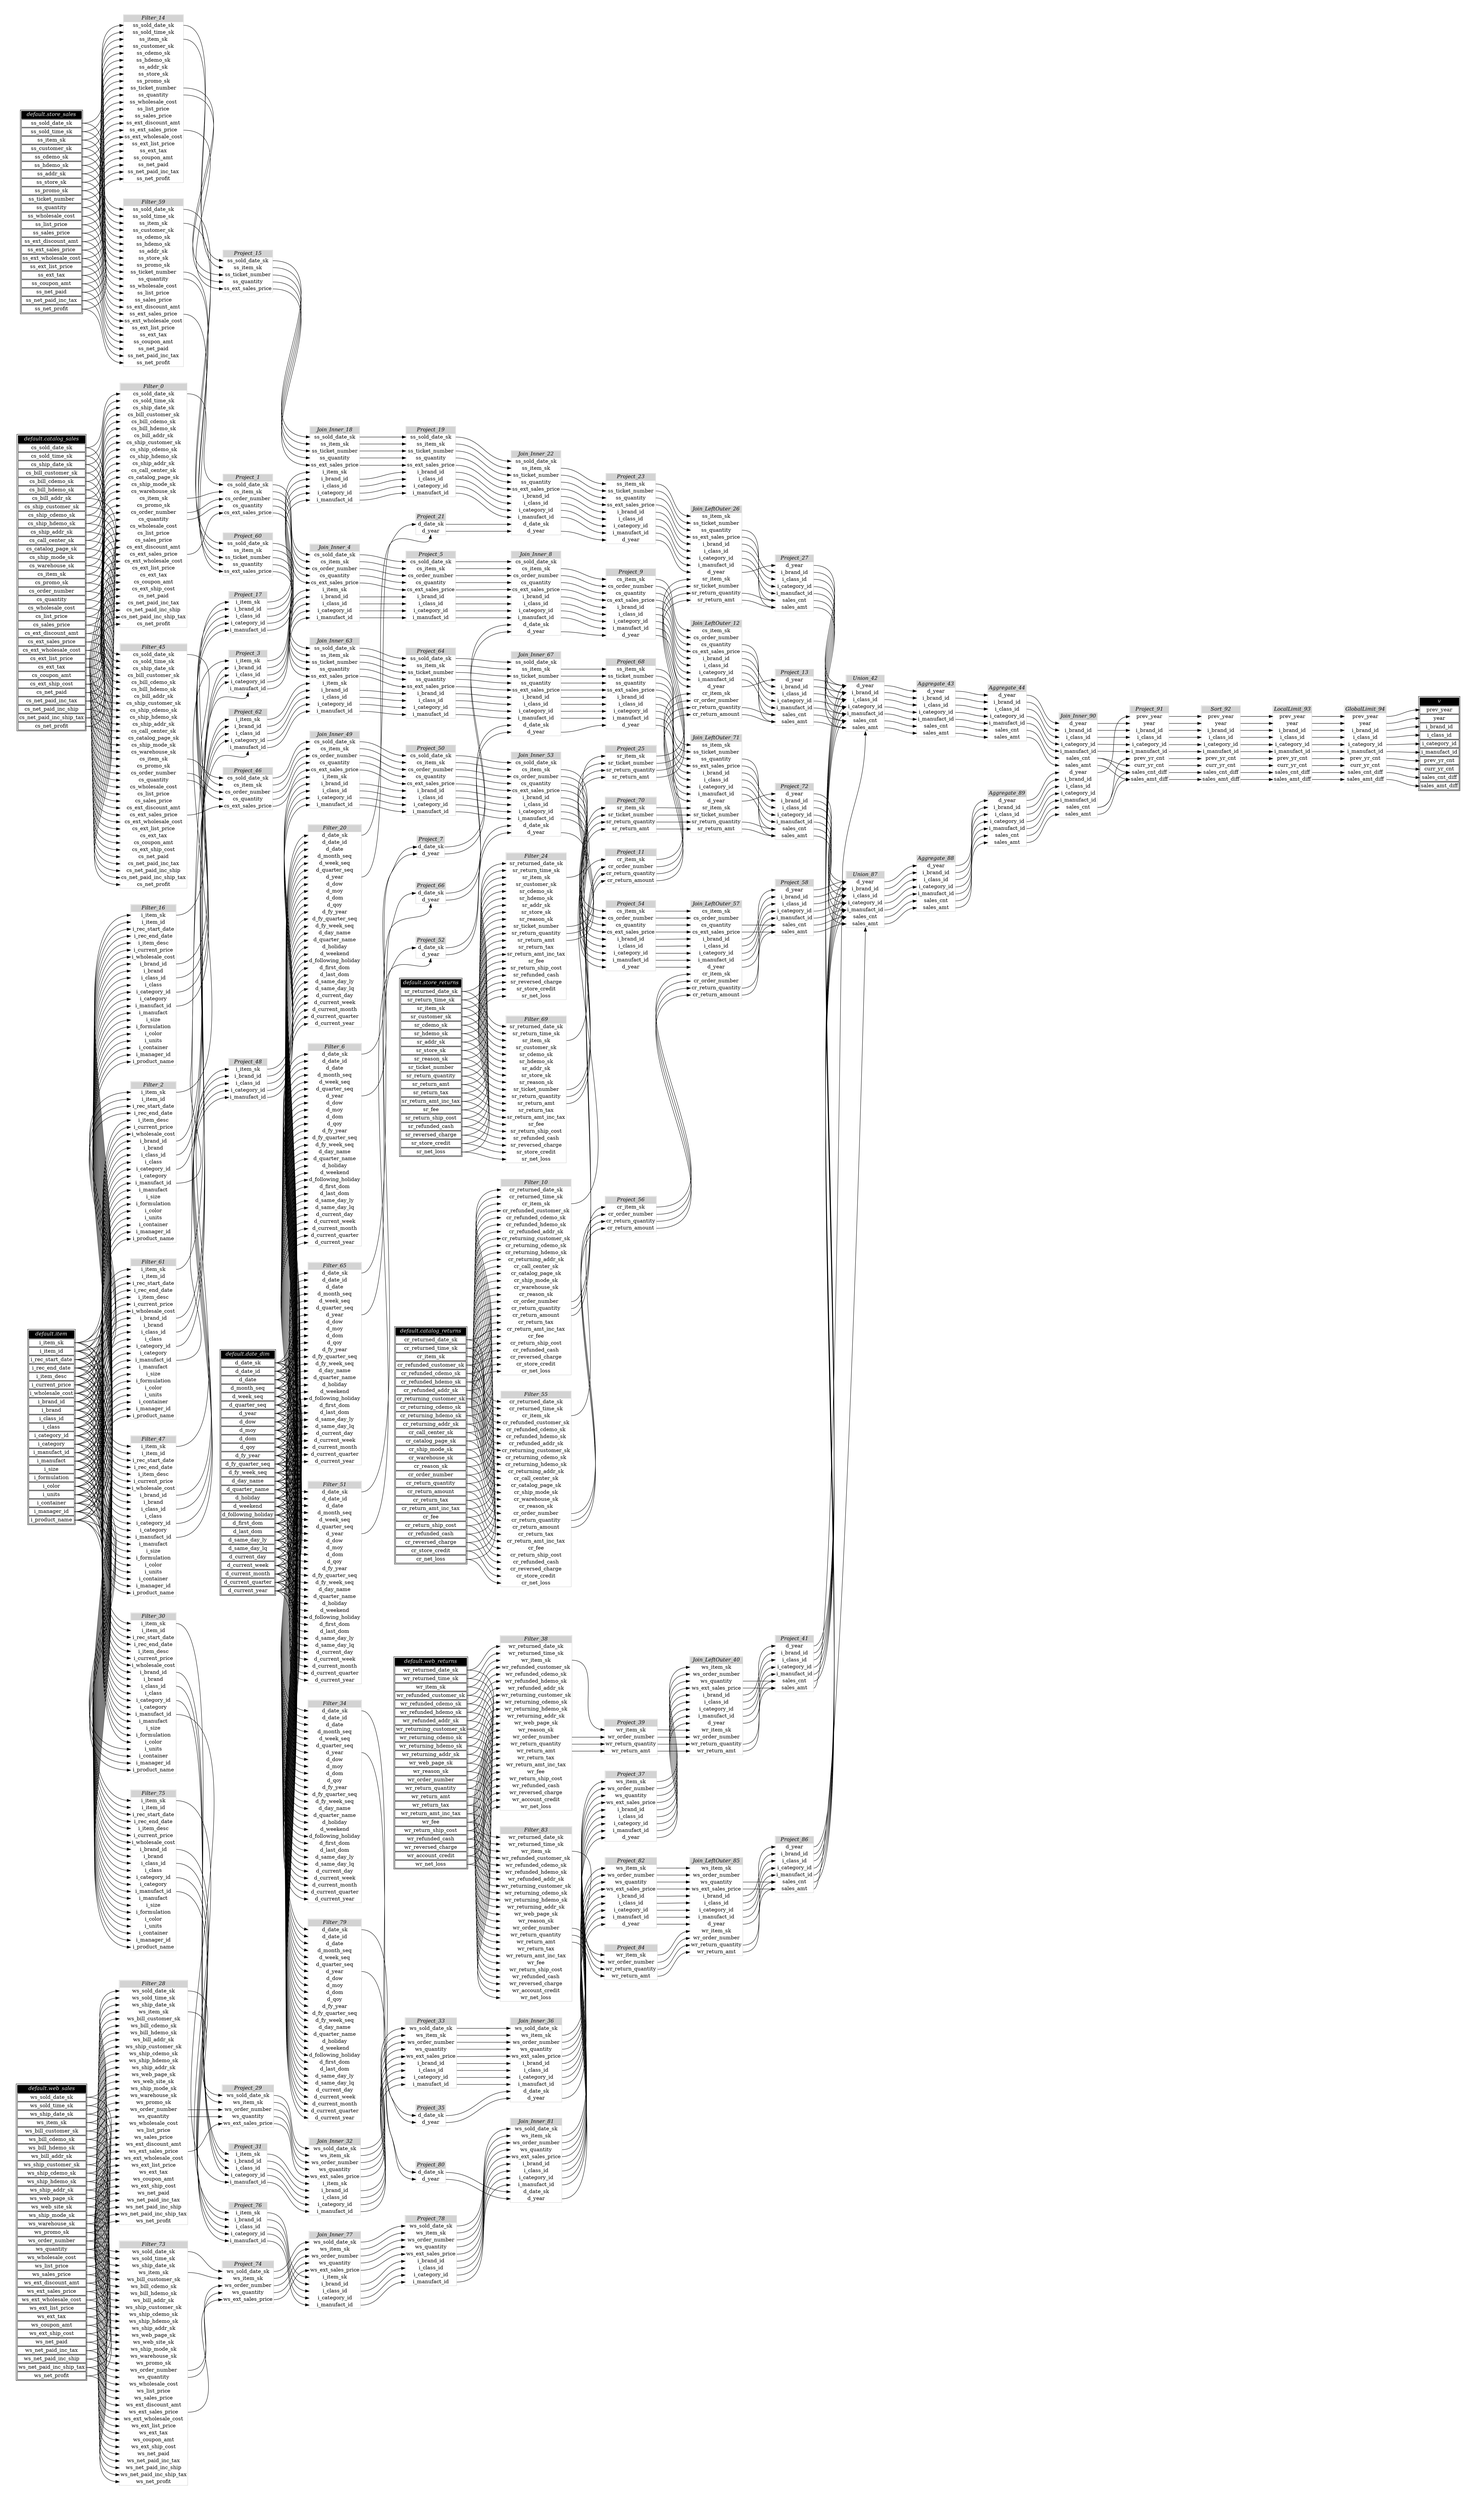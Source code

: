 // Automatically generated by TPCDSFlowTestSuite


digraph {
  graph [pad="0.5" nodesep="0.5" ranksep="1" fontname="Helvetica" rankdir=LR];
  node [shape=plaintext]

  
"Aggregate_43" [label=<
<table color="lightgray" border="1" cellborder="0" cellspacing="0">
  <tr><td bgcolor="lightgray" port="nodeName"><i>Aggregate_43</i></td></tr>
  <tr><td port="0">d_year</td></tr>
<tr><td port="1">i_brand_id</td></tr>
<tr><td port="2">i_class_id</td></tr>
<tr><td port="3">i_category_id</td></tr>
<tr><td port="4">i_manufact_id</td></tr>
<tr><td port="5">sales_cnt</td></tr>
<tr><td port="6">sales_amt</td></tr>
</table>>];
     

"Aggregate_44" [label=<
<table color="lightgray" border="1" cellborder="0" cellspacing="0">
  <tr><td bgcolor="lightgray" port="nodeName"><i>Aggregate_44</i></td></tr>
  <tr><td port="0">d_year</td></tr>
<tr><td port="1">i_brand_id</td></tr>
<tr><td port="2">i_class_id</td></tr>
<tr><td port="3">i_category_id</td></tr>
<tr><td port="4">i_manufact_id</td></tr>
<tr><td port="5">sales_cnt</td></tr>
<tr><td port="6">sales_amt</td></tr>
</table>>];
     

"Aggregate_88" [label=<
<table color="lightgray" border="1" cellborder="0" cellspacing="0">
  <tr><td bgcolor="lightgray" port="nodeName"><i>Aggregate_88</i></td></tr>
  <tr><td port="0">d_year</td></tr>
<tr><td port="1">i_brand_id</td></tr>
<tr><td port="2">i_class_id</td></tr>
<tr><td port="3">i_category_id</td></tr>
<tr><td port="4">i_manufact_id</td></tr>
<tr><td port="5">sales_cnt</td></tr>
<tr><td port="6">sales_amt</td></tr>
</table>>];
     

"Aggregate_89" [label=<
<table color="lightgray" border="1" cellborder="0" cellspacing="0">
  <tr><td bgcolor="lightgray" port="nodeName"><i>Aggregate_89</i></td></tr>
  <tr><td port="0">d_year</td></tr>
<tr><td port="1">i_brand_id</td></tr>
<tr><td port="2">i_class_id</td></tr>
<tr><td port="3">i_category_id</td></tr>
<tr><td port="4">i_manufact_id</td></tr>
<tr><td port="5">sales_cnt</td></tr>
<tr><td port="6">sales_amt</td></tr>
</table>>];
     

"Filter_0" [label=<
<table color="lightgray" border="1" cellborder="0" cellspacing="0">
  <tr><td bgcolor="lightgray" port="nodeName"><i>Filter_0</i></td></tr>
  <tr><td port="0">cs_sold_date_sk</td></tr>
<tr><td port="1">cs_sold_time_sk</td></tr>
<tr><td port="2">cs_ship_date_sk</td></tr>
<tr><td port="3">cs_bill_customer_sk</td></tr>
<tr><td port="4">cs_bill_cdemo_sk</td></tr>
<tr><td port="5">cs_bill_hdemo_sk</td></tr>
<tr><td port="6">cs_bill_addr_sk</td></tr>
<tr><td port="7">cs_ship_customer_sk</td></tr>
<tr><td port="8">cs_ship_cdemo_sk</td></tr>
<tr><td port="9">cs_ship_hdemo_sk</td></tr>
<tr><td port="10">cs_ship_addr_sk</td></tr>
<tr><td port="11">cs_call_center_sk</td></tr>
<tr><td port="12">cs_catalog_page_sk</td></tr>
<tr><td port="13">cs_ship_mode_sk</td></tr>
<tr><td port="14">cs_warehouse_sk</td></tr>
<tr><td port="15">cs_item_sk</td></tr>
<tr><td port="16">cs_promo_sk</td></tr>
<tr><td port="17">cs_order_number</td></tr>
<tr><td port="18">cs_quantity</td></tr>
<tr><td port="19">cs_wholesale_cost</td></tr>
<tr><td port="20">cs_list_price</td></tr>
<tr><td port="21">cs_sales_price</td></tr>
<tr><td port="22">cs_ext_discount_amt</td></tr>
<tr><td port="23">cs_ext_sales_price</td></tr>
<tr><td port="24">cs_ext_wholesale_cost</td></tr>
<tr><td port="25">cs_ext_list_price</td></tr>
<tr><td port="26">cs_ext_tax</td></tr>
<tr><td port="27">cs_coupon_amt</td></tr>
<tr><td port="28">cs_ext_ship_cost</td></tr>
<tr><td port="29">cs_net_paid</td></tr>
<tr><td port="30">cs_net_paid_inc_tax</td></tr>
<tr><td port="31">cs_net_paid_inc_ship</td></tr>
<tr><td port="32">cs_net_paid_inc_ship_tax</td></tr>
<tr><td port="33">cs_net_profit</td></tr>
</table>>];
     

"Filter_10" [label=<
<table color="lightgray" border="1" cellborder="0" cellspacing="0">
  <tr><td bgcolor="lightgray" port="nodeName"><i>Filter_10</i></td></tr>
  <tr><td port="0">cr_returned_date_sk</td></tr>
<tr><td port="1">cr_returned_time_sk</td></tr>
<tr><td port="2">cr_item_sk</td></tr>
<tr><td port="3">cr_refunded_customer_sk</td></tr>
<tr><td port="4">cr_refunded_cdemo_sk</td></tr>
<tr><td port="5">cr_refunded_hdemo_sk</td></tr>
<tr><td port="6">cr_refunded_addr_sk</td></tr>
<tr><td port="7">cr_returning_customer_sk</td></tr>
<tr><td port="8">cr_returning_cdemo_sk</td></tr>
<tr><td port="9">cr_returning_hdemo_sk</td></tr>
<tr><td port="10">cr_returning_addr_sk</td></tr>
<tr><td port="11">cr_call_center_sk</td></tr>
<tr><td port="12">cr_catalog_page_sk</td></tr>
<tr><td port="13">cr_ship_mode_sk</td></tr>
<tr><td port="14">cr_warehouse_sk</td></tr>
<tr><td port="15">cr_reason_sk</td></tr>
<tr><td port="16">cr_order_number</td></tr>
<tr><td port="17">cr_return_quantity</td></tr>
<tr><td port="18">cr_return_amount</td></tr>
<tr><td port="19">cr_return_tax</td></tr>
<tr><td port="20">cr_return_amt_inc_tax</td></tr>
<tr><td port="21">cr_fee</td></tr>
<tr><td port="22">cr_return_ship_cost</td></tr>
<tr><td port="23">cr_refunded_cash</td></tr>
<tr><td port="24">cr_reversed_charge</td></tr>
<tr><td port="25">cr_store_credit</td></tr>
<tr><td port="26">cr_net_loss</td></tr>
</table>>];
     

"Filter_14" [label=<
<table color="lightgray" border="1" cellborder="0" cellspacing="0">
  <tr><td bgcolor="lightgray" port="nodeName"><i>Filter_14</i></td></tr>
  <tr><td port="0">ss_sold_date_sk</td></tr>
<tr><td port="1">ss_sold_time_sk</td></tr>
<tr><td port="2">ss_item_sk</td></tr>
<tr><td port="3">ss_customer_sk</td></tr>
<tr><td port="4">ss_cdemo_sk</td></tr>
<tr><td port="5">ss_hdemo_sk</td></tr>
<tr><td port="6">ss_addr_sk</td></tr>
<tr><td port="7">ss_store_sk</td></tr>
<tr><td port="8">ss_promo_sk</td></tr>
<tr><td port="9">ss_ticket_number</td></tr>
<tr><td port="10">ss_quantity</td></tr>
<tr><td port="11">ss_wholesale_cost</td></tr>
<tr><td port="12">ss_list_price</td></tr>
<tr><td port="13">ss_sales_price</td></tr>
<tr><td port="14">ss_ext_discount_amt</td></tr>
<tr><td port="15">ss_ext_sales_price</td></tr>
<tr><td port="16">ss_ext_wholesale_cost</td></tr>
<tr><td port="17">ss_ext_list_price</td></tr>
<tr><td port="18">ss_ext_tax</td></tr>
<tr><td port="19">ss_coupon_amt</td></tr>
<tr><td port="20">ss_net_paid</td></tr>
<tr><td port="21">ss_net_paid_inc_tax</td></tr>
<tr><td port="22">ss_net_profit</td></tr>
</table>>];
     

"Filter_16" [label=<
<table color="lightgray" border="1" cellborder="0" cellspacing="0">
  <tr><td bgcolor="lightgray" port="nodeName"><i>Filter_16</i></td></tr>
  <tr><td port="0">i_item_sk</td></tr>
<tr><td port="1">i_item_id</td></tr>
<tr><td port="2">i_rec_start_date</td></tr>
<tr><td port="3">i_rec_end_date</td></tr>
<tr><td port="4">i_item_desc</td></tr>
<tr><td port="5">i_current_price</td></tr>
<tr><td port="6">i_wholesale_cost</td></tr>
<tr><td port="7">i_brand_id</td></tr>
<tr><td port="8">i_brand</td></tr>
<tr><td port="9">i_class_id</td></tr>
<tr><td port="10">i_class</td></tr>
<tr><td port="11">i_category_id</td></tr>
<tr><td port="12">i_category</td></tr>
<tr><td port="13">i_manufact_id</td></tr>
<tr><td port="14">i_manufact</td></tr>
<tr><td port="15">i_size</td></tr>
<tr><td port="16">i_formulation</td></tr>
<tr><td port="17">i_color</td></tr>
<tr><td port="18">i_units</td></tr>
<tr><td port="19">i_container</td></tr>
<tr><td port="20">i_manager_id</td></tr>
<tr><td port="21">i_product_name</td></tr>
</table>>];
     

"Filter_2" [label=<
<table color="lightgray" border="1" cellborder="0" cellspacing="0">
  <tr><td bgcolor="lightgray" port="nodeName"><i>Filter_2</i></td></tr>
  <tr><td port="0">i_item_sk</td></tr>
<tr><td port="1">i_item_id</td></tr>
<tr><td port="2">i_rec_start_date</td></tr>
<tr><td port="3">i_rec_end_date</td></tr>
<tr><td port="4">i_item_desc</td></tr>
<tr><td port="5">i_current_price</td></tr>
<tr><td port="6">i_wholesale_cost</td></tr>
<tr><td port="7">i_brand_id</td></tr>
<tr><td port="8">i_brand</td></tr>
<tr><td port="9">i_class_id</td></tr>
<tr><td port="10">i_class</td></tr>
<tr><td port="11">i_category_id</td></tr>
<tr><td port="12">i_category</td></tr>
<tr><td port="13">i_manufact_id</td></tr>
<tr><td port="14">i_manufact</td></tr>
<tr><td port="15">i_size</td></tr>
<tr><td port="16">i_formulation</td></tr>
<tr><td port="17">i_color</td></tr>
<tr><td port="18">i_units</td></tr>
<tr><td port="19">i_container</td></tr>
<tr><td port="20">i_manager_id</td></tr>
<tr><td port="21">i_product_name</td></tr>
</table>>];
     

"Filter_20" [label=<
<table color="lightgray" border="1" cellborder="0" cellspacing="0">
  <tr><td bgcolor="lightgray" port="nodeName"><i>Filter_20</i></td></tr>
  <tr><td port="0">d_date_sk</td></tr>
<tr><td port="1">d_date_id</td></tr>
<tr><td port="2">d_date</td></tr>
<tr><td port="3">d_month_seq</td></tr>
<tr><td port="4">d_week_seq</td></tr>
<tr><td port="5">d_quarter_seq</td></tr>
<tr><td port="6">d_year</td></tr>
<tr><td port="7">d_dow</td></tr>
<tr><td port="8">d_moy</td></tr>
<tr><td port="9">d_dom</td></tr>
<tr><td port="10">d_qoy</td></tr>
<tr><td port="11">d_fy_year</td></tr>
<tr><td port="12">d_fy_quarter_seq</td></tr>
<tr><td port="13">d_fy_week_seq</td></tr>
<tr><td port="14">d_day_name</td></tr>
<tr><td port="15">d_quarter_name</td></tr>
<tr><td port="16">d_holiday</td></tr>
<tr><td port="17">d_weekend</td></tr>
<tr><td port="18">d_following_holiday</td></tr>
<tr><td port="19">d_first_dom</td></tr>
<tr><td port="20">d_last_dom</td></tr>
<tr><td port="21">d_same_day_ly</td></tr>
<tr><td port="22">d_same_day_lq</td></tr>
<tr><td port="23">d_current_day</td></tr>
<tr><td port="24">d_current_week</td></tr>
<tr><td port="25">d_current_month</td></tr>
<tr><td port="26">d_current_quarter</td></tr>
<tr><td port="27">d_current_year</td></tr>
</table>>];
     

"Filter_24" [label=<
<table color="lightgray" border="1" cellborder="0" cellspacing="0">
  <tr><td bgcolor="lightgray" port="nodeName"><i>Filter_24</i></td></tr>
  <tr><td port="0">sr_returned_date_sk</td></tr>
<tr><td port="1">sr_return_time_sk</td></tr>
<tr><td port="2">sr_item_sk</td></tr>
<tr><td port="3">sr_customer_sk</td></tr>
<tr><td port="4">sr_cdemo_sk</td></tr>
<tr><td port="5">sr_hdemo_sk</td></tr>
<tr><td port="6">sr_addr_sk</td></tr>
<tr><td port="7">sr_store_sk</td></tr>
<tr><td port="8">sr_reason_sk</td></tr>
<tr><td port="9">sr_ticket_number</td></tr>
<tr><td port="10">sr_return_quantity</td></tr>
<tr><td port="11">sr_return_amt</td></tr>
<tr><td port="12">sr_return_tax</td></tr>
<tr><td port="13">sr_return_amt_inc_tax</td></tr>
<tr><td port="14">sr_fee</td></tr>
<tr><td port="15">sr_return_ship_cost</td></tr>
<tr><td port="16">sr_refunded_cash</td></tr>
<tr><td port="17">sr_reversed_charge</td></tr>
<tr><td port="18">sr_store_credit</td></tr>
<tr><td port="19">sr_net_loss</td></tr>
</table>>];
     

"Filter_28" [label=<
<table color="lightgray" border="1" cellborder="0" cellspacing="0">
  <tr><td bgcolor="lightgray" port="nodeName"><i>Filter_28</i></td></tr>
  <tr><td port="0">ws_sold_date_sk</td></tr>
<tr><td port="1">ws_sold_time_sk</td></tr>
<tr><td port="2">ws_ship_date_sk</td></tr>
<tr><td port="3">ws_item_sk</td></tr>
<tr><td port="4">ws_bill_customer_sk</td></tr>
<tr><td port="5">ws_bill_cdemo_sk</td></tr>
<tr><td port="6">ws_bill_hdemo_sk</td></tr>
<tr><td port="7">ws_bill_addr_sk</td></tr>
<tr><td port="8">ws_ship_customer_sk</td></tr>
<tr><td port="9">ws_ship_cdemo_sk</td></tr>
<tr><td port="10">ws_ship_hdemo_sk</td></tr>
<tr><td port="11">ws_ship_addr_sk</td></tr>
<tr><td port="12">ws_web_page_sk</td></tr>
<tr><td port="13">ws_web_site_sk</td></tr>
<tr><td port="14">ws_ship_mode_sk</td></tr>
<tr><td port="15">ws_warehouse_sk</td></tr>
<tr><td port="16">ws_promo_sk</td></tr>
<tr><td port="17">ws_order_number</td></tr>
<tr><td port="18">ws_quantity</td></tr>
<tr><td port="19">ws_wholesale_cost</td></tr>
<tr><td port="20">ws_list_price</td></tr>
<tr><td port="21">ws_sales_price</td></tr>
<tr><td port="22">ws_ext_discount_amt</td></tr>
<tr><td port="23">ws_ext_sales_price</td></tr>
<tr><td port="24">ws_ext_wholesale_cost</td></tr>
<tr><td port="25">ws_ext_list_price</td></tr>
<tr><td port="26">ws_ext_tax</td></tr>
<tr><td port="27">ws_coupon_amt</td></tr>
<tr><td port="28">ws_ext_ship_cost</td></tr>
<tr><td port="29">ws_net_paid</td></tr>
<tr><td port="30">ws_net_paid_inc_tax</td></tr>
<tr><td port="31">ws_net_paid_inc_ship</td></tr>
<tr><td port="32">ws_net_paid_inc_ship_tax</td></tr>
<tr><td port="33">ws_net_profit</td></tr>
</table>>];
     

"Filter_30" [label=<
<table color="lightgray" border="1" cellborder="0" cellspacing="0">
  <tr><td bgcolor="lightgray" port="nodeName"><i>Filter_30</i></td></tr>
  <tr><td port="0">i_item_sk</td></tr>
<tr><td port="1">i_item_id</td></tr>
<tr><td port="2">i_rec_start_date</td></tr>
<tr><td port="3">i_rec_end_date</td></tr>
<tr><td port="4">i_item_desc</td></tr>
<tr><td port="5">i_current_price</td></tr>
<tr><td port="6">i_wholesale_cost</td></tr>
<tr><td port="7">i_brand_id</td></tr>
<tr><td port="8">i_brand</td></tr>
<tr><td port="9">i_class_id</td></tr>
<tr><td port="10">i_class</td></tr>
<tr><td port="11">i_category_id</td></tr>
<tr><td port="12">i_category</td></tr>
<tr><td port="13">i_manufact_id</td></tr>
<tr><td port="14">i_manufact</td></tr>
<tr><td port="15">i_size</td></tr>
<tr><td port="16">i_formulation</td></tr>
<tr><td port="17">i_color</td></tr>
<tr><td port="18">i_units</td></tr>
<tr><td port="19">i_container</td></tr>
<tr><td port="20">i_manager_id</td></tr>
<tr><td port="21">i_product_name</td></tr>
</table>>];
     

"Filter_34" [label=<
<table color="lightgray" border="1" cellborder="0" cellspacing="0">
  <tr><td bgcolor="lightgray" port="nodeName"><i>Filter_34</i></td></tr>
  <tr><td port="0">d_date_sk</td></tr>
<tr><td port="1">d_date_id</td></tr>
<tr><td port="2">d_date</td></tr>
<tr><td port="3">d_month_seq</td></tr>
<tr><td port="4">d_week_seq</td></tr>
<tr><td port="5">d_quarter_seq</td></tr>
<tr><td port="6">d_year</td></tr>
<tr><td port="7">d_dow</td></tr>
<tr><td port="8">d_moy</td></tr>
<tr><td port="9">d_dom</td></tr>
<tr><td port="10">d_qoy</td></tr>
<tr><td port="11">d_fy_year</td></tr>
<tr><td port="12">d_fy_quarter_seq</td></tr>
<tr><td port="13">d_fy_week_seq</td></tr>
<tr><td port="14">d_day_name</td></tr>
<tr><td port="15">d_quarter_name</td></tr>
<tr><td port="16">d_holiday</td></tr>
<tr><td port="17">d_weekend</td></tr>
<tr><td port="18">d_following_holiday</td></tr>
<tr><td port="19">d_first_dom</td></tr>
<tr><td port="20">d_last_dom</td></tr>
<tr><td port="21">d_same_day_ly</td></tr>
<tr><td port="22">d_same_day_lq</td></tr>
<tr><td port="23">d_current_day</td></tr>
<tr><td port="24">d_current_week</td></tr>
<tr><td port="25">d_current_month</td></tr>
<tr><td port="26">d_current_quarter</td></tr>
<tr><td port="27">d_current_year</td></tr>
</table>>];
     

"Filter_38" [label=<
<table color="lightgray" border="1" cellborder="0" cellspacing="0">
  <tr><td bgcolor="lightgray" port="nodeName"><i>Filter_38</i></td></tr>
  <tr><td port="0">wr_returned_date_sk</td></tr>
<tr><td port="1">wr_returned_time_sk</td></tr>
<tr><td port="2">wr_item_sk</td></tr>
<tr><td port="3">wr_refunded_customer_sk</td></tr>
<tr><td port="4">wr_refunded_cdemo_sk</td></tr>
<tr><td port="5">wr_refunded_hdemo_sk</td></tr>
<tr><td port="6">wr_refunded_addr_sk</td></tr>
<tr><td port="7">wr_returning_customer_sk</td></tr>
<tr><td port="8">wr_returning_cdemo_sk</td></tr>
<tr><td port="9">wr_returning_hdemo_sk</td></tr>
<tr><td port="10">wr_returning_addr_sk</td></tr>
<tr><td port="11">wr_web_page_sk</td></tr>
<tr><td port="12">wr_reason_sk</td></tr>
<tr><td port="13">wr_order_number</td></tr>
<tr><td port="14">wr_return_quantity</td></tr>
<tr><td port="15">wr_return_amt</td></tr>
<tr><td port="16">wr_return_tax</td></tr>
<tr><td port="17">wr_return_amt_inc_tax</td></tr>
<tr><td port="18">wr_fee</td></tr>
<tr><td port="19">wr_return_ship_cost</td></tr>
<tr><td port="20">wr_refunded_cash</td></tr>
<tr><td port="21">wr_reversed_charge</td></tr>
<tr><td port="22">wr_account_credit</td></tr>
<tr><td port="23">wr_net_loss</td></tr>
</table>>];
     

"Filter_45" [label=<
<table color="lightgray" border="1" cellborder="0" cellspacing="0">
  <tr><td bgcolor="lightgray" port="nodeName"><i>Filter_45</i></td></tr>
  <tr><td port="0">cs_sold_date_sk</td></tr>
<tr><td port="1">cs_sold_time_sk</td></tr>
<tr><td port="2">cs_ship_date_sk</td></tr>
<tr><td port="3">cs_bill_customer_sk</td></tr>
<tr><td port="4">cs_bill_cdemo_sk</td></tr>
<tr><td port="5">cs_bill_hdemo_sk</td></tr>
<tr><td port="6">cs_bill_addr_sk</td></tr>
<tr><td port="7">cs_ship_customer_sk</td></tr>
<tr><td port="8">cs_ship_cdemo_sk</td></tr>
<tr><td port="9">cs_ship_hdemo_sk</td></tr>
<tr><td port="10">cs_ship_addr_sk</td></tr>
<tr><td port="11">cs_call_center_sk</td></tr>
<tr><td port="12">cs_catalog_page_sk</td></tr>
<tr><td port="13">cs_ship_mode_sk</td></tr>
<tr><td port="14">cs_warehouse_sk</td></tr>
<tr><td port="15">cs_item_sk</td></tr>
<tr><td port="16">cs_promo_sk</td></tr>
<tr><td port="17">cs_order_number</td></tr>
<tr><td port="18">cs_quantity</td></tr>
<tr><td port="19">cs_wholesale_cost</td></tr>
<tr><td port="20">cs_list_price</td></tr>
<tr><td port="21">cs_sales_price</td></tr>
<tr><td port="22">cs_ext_discount_amt</td></tr>
<tr><td port="23">cs_ext_sales_price</td></tr>
<tr><td port="24">cs_ext_wholesale_cost</td></tr>
<tr><td port="25">cs_ext_list_price</td></tr>
<tr><td port="26">cs_ext_tax</td></tr>
<tr><td port="27">cs_coupon_amt</td></tr>
<tr><td port="28">cs_ext_ship_cost</td></tr>
<tr><td port="29">cs_net_paid</td></tr>
<tr><td port="30">cs_net_paid_inc_tax</td></tr>
<tr><td port="31">cs_net_paid_inc_ship</td></tr>
<tr><td port="32">cs_net_paid_inc_ship_tax</td></tr>
<tr><td port="33">cs_net_profit</td></tr>
</table>>];
     

"Filter_47" [label=<
<table color="lightgray" border="1" cellborder="0" cellspacing="0">
  <tr><td bgcolor="lightgray" port="nodeName"><i>Filter_47</i></td></tr>
  <tr><td port="0">i_item_sk</td></tr>
<tr><td port="1">i_item_id</td></tr>
<tr><td port="2">i_rec_start_date</td></tr>
<tr><td port="3">i_rec_end_date</td></tr>
<tr><td port="4">i_item_desc</td></tr>
<tr><td port="5">i_current_price</td></tr>
<tr><td port="6">i_wholesale_cost</td></tr>
<tr><td port="7">i_brand_id</td></tr>
<tr><td port="8">i_brand</td></tr>
<tr><td port="9">i_class_id</td></tr>
<tr><td port="10">i_class</td></tr>
<tr><td port="11">i_category_id</td></tr>
<tr><td port="12">i_category</td></tr>
<tr><td port="13">i_manufact_id</td></tr>
<tr><td port="14">i_manufact</td></tr>
<tr><td port="15">i_size</td></tr>
<tr><td port="16">i_formulation</td></tr>
<tr><td port="17">i_color</td></tr>
<tr><td port="18">i_units</td></tr>
<tr><td port="19">i_container</td></tr>
<tr><td port="20">i_manager_id</td></tr>
<tr><td port="21">i_product_name</td></tr>
</table>>];
     

"Filter_51" [label=<
<table color="lightgray" border="1" cellborder="0" cellspacing="0">
  <tr><td bgcolor="lightgray" port="nodeName"><i>Filter_51</i></td></tr>
  <tr><td port="0">d_date_sk</td></tr>
<tr><td port="1">d_date_id</td></tr>
<tr><td port="2">d_date</td></tr>
<tr><td port="3">d_month_seq</td></tr>
<tr><td port="4">d_week_seq</td></tr>
<tr><td port="5">d_quarter_seq</td></tr>
<tr><td port="6">d_year</td></tr>
<tr><td port="7">d_dow</td></tr>
<tr><td port="8">d_moy</td></tr>
<tr><td port="9">d_dom</td></tr>
<tr><td port="10">d_qoy</td></tr>
<tr><td port="11">d_fy_year</td></tr>
<tr><td port="12">d_fy_quarter_seq</td></tr>
<tr><td port="13">d_fy_week_seq</td></tr>
<tr><td port="14">d_day_name</td></tr>
<tr><td port="15">d_quarter_name</td></tr>
<tr><td port="16">d_holiday</td></tr>
<tr><td port="17">d_weekend</td></tr>
<tr><td port="18">d_following_holiday</td></tr>
<tr><td port="19">d_first_dom</td></tr>
<tr><td port="20">d_last_dom</td></tr>
<tr><td port="21">d_same_day_ly</td></tr>
<tr><td port="22">d_same_day_lq</td></tr>
<tr><td port="23">d_current_day</td></tr>
<tr><td port="24">d_current_week</td></tr>
<tr><td port="25">d_current_month</td></tr>
<tr><td port="26">d_current_quarter</td></tr>
<tr><td port="27">d_current_year</td></tr>
</table>>];
     

"Filter_55" [label=<
<table color="lightgray" border="1" cellborder="0" cellspacing="0">
  <tr><td bgcolor="lightgray" port="nodeName"><i>Filter_55</i></td></tr>
  <tr><td port="0">cr_returned_date_sk</td></tr>
<tr><td port="1">cr_returned_time_sk</td></tr>
<tr><td port="2">cr_item_sk</td></tr>
<tr><td port="3">cr_refunded_customer_sk</td></tr>
<tr><td port="4">cr_refunded_cdemo_sk</td></tr>
<tr><td port="5">cr_refunded_hdemo_sk</td></tr>
<tr><td port="6">cr_refunded_addr_sk</td></tr>
<tr><td port="7">cr_returning_customer_sk</td></tr>
<tr><td port="8">cr_returning_cdemo_sk</td></tr>
<tr><td port="9">cr_returning_hdemo_sk</td></tr>
<tr><td port="10">cr_returning_addr_sk</td></tr>
<tr><td port="11">cr_call_center_sk</td></tr>
<tr><td port="12">cr_catalog_page_sk</td></tr>
<tr><td port="13">cr_ship_mode_sk</td></tr>
<tr><td port="14">cr_warehouse_sk</td></tr>
<tr><td port="15">cr_reason_sk</td></tr>
<tr><td port="16">cr_order_number</td></tr>
<tr><td port="17">cr_return_quantity</td></tr>
<tr><td port="18">cr_return_amount</td></tr>
<tr><td port="19">cr_return_tax</td></tr>
<tr><td port="20">cr_return_amt_inc_tax</td></tr>
<tr><td port="21">cr_fee</td></tr>
<tr><td port="22">cr_return_ship_cost</td></tr>
<tr><td port="23">cr_refunded_cash</td></tr>
<tr><td port="24">cr_reversed_charge</td></tr>
<tr><td port="25">cr_store_credit</td></tr>
<tr><td port="26">cr_net_loss</td></tr>
</table>>];
     

"Filter_59" [label=<
<table color="lightgray" border="1" cellborder="0" cellspacing="0">
  <tr><td bgcolor="lightgray" port="nodeName"><i>Filter_59</i></td></tr>
  <tr><td port="0">ss_sold_date_sk</td></tr>
<tr><td port="1">ss_sold_time_sk</td></tr>
<tr><td port="2">ss_item_sk</td></tr>
<tr><td port="3">ss_customer_sk</td></tr>
<tr><td port="4">ss_cdemo_sk</td></tr>
<tr><td port="5">ss_hdemo_sk</td></tr>
<tr><td port="6">ss_addr_sk</td></tr>
<tr><td port="7">ss_store_sk</td></tr>
<tr><td port="8">ss_promo_sk</td></tr>
<tr><td port="9">ss_ticket_number</td></tr>
<tr><td port="10">ss_quantity</td></tr>
<tr><td port="11">ss_wholesale_cost</td></tr>
<tr><td port="12">ss_list_price</td></tr>
<tr><td port="13">ss_sales_price</td></tr>
<tr><td port="14">ss_ext_discount_amt</td></tr>
<tr><td port="15">ss_ext_sales_price</td></tr>
<tr><td port="16">ss_ext_wholesale_cost</td></tr>
<tr><td port="17">ss_ext_list_price</td></tr>
<tr><td port="18">ss_ext_tax</td></tr>
<tr><td port="19">ss_coupon_amt</td></tr>
<tr><td port="20">ss_net_paid</td></tr>
<tr><td port="21">ss_net_paid_inc_tax</td></tr>
<tr><td port="22">ss_net_profit</td></tr>
</table>>];
     

"Filter_6" [label=<
<table color="lightgray" border="1" cellborder="0" cellspacing="0">
  <tr><td bgcolor="lightgray" port="nodeName"><i>Filter_6</i></td></tr>
  <tr><td port="0">d_date_sk</td></tr>
<tr><td port="1">d_date_id</td></tr>
<tr><td port="2">d_date</td></tr>
<tr><td port="3">d_month_seq</td></tr>
<tr><td port="4">d_week_seq</td></tr>
<tr><td port="5">d_quarter_seq</td></tr>
<tr><td port="6">d_year</td></tr>
<tr><td port="7">d_dow</td></tr>
<tr><td port="8">d_moy</td></tr>
<tr><td port="9">d_dom</td></tr>
<tr><td port="10">d_qoy</td></tr>
<tr><td port="11">d_fy_year</td></tr>
<tr><td port="12">d_fy_quarter_seq</td></tr>
<tr><td port="13">d_fy_week_seq</td></tr>
<tr><td port="14">d_day_name</td></tr>
<tr><td port="15">d_quarter_name</td></tr>
<tr><td port="16">d_holiday</td></tr>
<tr><td port="17">d_weekend</td></tr>
<tr><td port="18">d_following_holiday</td></tr>
<tr><td port="19">d_first_dom</td></tr>
<tr><td port="20">d_last_dom</td></tr>
<tr><td port="21">d_same_day_ly</td></tr>
<tr><td port="22">d_same_day_lq</td></tr>
<tr><td port="23">d_current_day</td></tr>
<tr><td port="24">d_current_week</td></tr>
<tr><td port="25">d_current_month</td></tr>
<tr><td port="26">d_current_quarter</td></tr>
<tr><td port="27">d_current_year</td></tr>
</table>>];
     

"Filter_61" [label=<
<table color="lightgray" border="1" cellborder="0" cellspacing="0">
  <tr><td bgcolor="lightgray" port="nodeName"><i>Filter_61</i></td></tr>
  <tr><td port="0">i_item_sk</td></tr>
<tr><td port="1">i_item_id</td></tr>
<tr><td port="2">i_rec_start_date</td></tr>
<tr><td port="3">i_rec_end_date</td></tr>
<tr><td port="4">i_item_desc</td></tr>
<tr><td port="5">i_current_price</td></tr>
<tr><td port="6">i_wholesale_cost</td></tr>
<tr><td port="7">i_brand_id</td></tr>
<tr><td port="8">i_brand</td></tr>
<tr><td port="9">i_class_id</td></tr>
<tr><td port="10">i_class</td></tr>
<tr><td port="11">i_category_id</td></tr>
<tr><td port="12">i_category</td></tr>
<tr><td port="13">i_manufact_id</td></tr>
<tr><td port="14">i_manufact</td></tr>
<tr><td port="15">i_size</td></tr>
<tr><td port="16">i_formulation</td></tr>
<tr><td port="17">i_color</td></tr>
<tr><td port="18">i_units</td></tr>
<tr><td port="19">i_container</td></tr>
<tr><td port="20">i_manager_id</td></tr>
<tr><td port="21">i_product_name</td></tr>
</table>>];
     

"Filter_65" [label=<
<table color="lightgray" border="1" cellborder="0" cellspacing="0">
  <tr><td bgcolor="lightgray" port="nodeName"><i>Filter_65</i></td></tr>
  <tr><td port="0">d_date_sk</td></tr>
<tr><td port="1">d_date_id</td></tr>
<tr><td port="2">d_date</td></tr>
<tr><td port="3">d_month_seq</td></tr>
<tr><td port="4">d_week_seq</td></tr>
<tr><td port="5">d_quarter_seq</td></tr>
<tr><td port="6">d_year</td></tr>
<tr><td port="7">d_dow</td></tr>
<tr><td port="8">d_moy</td></tr>
<tr><td port="9">d_dom</td></tr>
<tr><td port="10">d_qoy</td></tr>
<tr><td port="11">d_fy_year</td></tr>
<tr><td port="12">d_fy_quarter_seq</td></tr>
<tr><td port="13">d_fy_week_seq</td></tr>
<tr><td port="14">d_day_name</td></tr>
<tr><td port="15">d_quarter_name</td></tr>
<tr><td port="16">d_holiday</td></tr>
<tr><td port="17">d_weekend</td></tr>
<tr><td port="18">d_following_holiday</td></tr>
<tr><td port="19">d_first_dom</td></tr>
<tr><td port="20">d_last_dom</td></tr>
<tr><td port="21">d_same_day_ly</td></tr>
<tr><td port="22">d_same_day_lq</td></tr>
<tr><td port="23">d_current_day</td></tr>
<tr><td port="24">d_current_week</td></tr>
<tr><td port="25">d_current_month</td></tr>
<tr><td port="26">d_current_quarter</td></tr>
<tr><td port="27">d_current_year</td></tr>
</table>>];
     

"Filter_69" [label=<
<table color="lightgray" border="1" cellborder="0" cellspacing="0">
  <tr><td bgcolor="lightgray" port="nodeName"><i>Filter_69</i></td></tr>
  <tr><td port="0">sr_returned_date_sk</td></tr>
<tr><td port="1">sr_return_time_sk</td></tr>
<tr><td port="2">sr_item_sk</td></tr>
<tr><td port="3">sr_customer_sk</td></tr>
<tr><td port="4">sr_cdemo_sk</td></tr>
<tr><td port="5">sr_hdemo_sk</td></tr>
<tr><td port="6">sr_addr_sk</td></tr>
<tr><td port="7">sr_store_sk</td></tr>
<tr><td port="8">sr_reason_sk</td></tr>
<tr><td port="9">sr_ticket_number</td></tr>
<tr><td port="10">sr_return_quantity</td></tr>
<tr><td port="11">sr_return_amt</td></tr>
<tr><td port="12">sr_return_tax</td></tr>
<tr><td port="13">sr_return_amt_inc_tax</td></tr>
<tr><td port="14">sr_fee</td></tr>
<tr><td port="15">sr_return_ship_cost</td></tr>
<tr><td port="16">sr_refunded_cash</td></tr>
<tr><td port="17">sr_reversed_charge</td></tr>
<tr><td port="18">sr_store_credit</td></tr>
<tr><td port="19">sr_net_loss</td></tr>
</table>>];
     

"Filter_73" [label=<
<table color="lightgray" border="1" cellborder="0" cellspacing="0">
  <tr><td bgcolor="lightgray" port="nodeName"><i>Filter_73</i></td></tr>
  <tr><td port="0">ws_sold_date_sk</td></tr>
<tr><td port="1">ws_sold_time_sk</td></tr>
<tr><td port="2">ws_ship_date_sk</td></tr>
<tr><td port="3">ws_item_sk</td></tr>
<tr><td port="4">ws_bill_customer_sk</td></tr>
<tr><td port="5">ws_bill_cdemo_sk</td></tr>
<tr><td port="6">ws_bill_hdemo_sk</td></tr>
<tr><td port="7">ws_bill_addr_sk</td></tr>
<tr><td port="8">ws_ship_customer_sk</td></tr>
<tr><td port="9">ws_ship_cdemo_sk</td></tr>
<tr><td port="10">ws_ship_hdemo_sk</td></tr>
<tr><td port="11">ws_ship_addr_sk</td></tr>
<tr><td port="12">ws_web_page_sk</td></tr>
<tr><td port="13">ws_web_site_sk</td></tr>
<tr><td port="14">ws_ship_mode_sk</td></tr>
<tr><td port="15">ws_warehouse_sk</td></tr>
<tr><td port="16">ws_promo_sk</td></tr>
<tr><td port="17">ws_order_number</td></tr>
<tr><td port="18">ws_quantity</td></tr>
<tr><td port="19">ws_wholesale_cost</td></tr>
<tr><td port="20">ws_list_price</td></tr>
<tr><td port="21">ws_sales_price</td></tr>
<tr><td port="22">ws_ext_discount_amt</td></tr>
<tr><td port="23">ws_ext_sales_price</td></tr>
<tr><td port="24">ws_ext_wholesale_cost</td></tr>
<tr><td port="25">ws_ext_list_price</td></tr>
<tr><td port="26">ws_ext_tax</td></tr>
<tr><td port="27">ws_coupon_amt</td></tr>
<tr><td port="28">ws_ext_ship_cost</td></tr>
<tr><td port="29">ws_net_paid</td></tr>
<tr><td port="30">ws_net_paid_inc_tax</td></tr>
<tr><td port="31">ws_net_paid_inc_ship</td></tr>
<tr><td port="32">ws_net_paid_inc_ship_tax</td></tr>
<tr><td port="33">ws_net_profit</td></tr>
</table>>];
     

"Filter_75" [label=<
<table color="lightgray" border="1" cellborder="0" cellspacing="0">
  <tr><td bgcolor="lightgray" port="nodeName"><i>Filter_75</i></td></tr>
  <tr><td port="0">i_item_sk</td></tr>
<tr><td port="1">i_item_id</td></tr>
<tr><td port="2">i_rec_start_date</td></tr>
<tr><td port="3">i_rec_end_date</td></tr>
<tr><td port="4">i_item_desc</td></tr>
<tr><td port="5">i_current_price</td></tr>
<tr><td port="6">i_wholesale_cost</td></tr>
<tr><td port="7">i_brand_id</td></tr>
<tr><td port="8">i_brand</td></tr>
<tr><td port="9">i_class_id</td></tr>
<tr><td port="10">i_class</td></tr>
<tr><td port="11">i_category_id</td></tr>
<tr><td port="12">i_category</td></tr>
<tr><td port="13">i_manufact_id</td></tr>
<tr><td port="14">i_manufact</td></tr>
<tr><td port="15">i_size</td></tr>
<tr><td port="16">i_formulation</td></tr>
<tr><td port="17">i_color</td></tr>
<tr><td port="18">i_units</td></tr>
<tr><td port="19">i_container</td></tr>
<tr><td port="20">i_manager_id</td></tr>
<tr><td port="21">i_product_name</td></tr>
</table>>];
     

"Filter_79" [label=<
<table color="lightgray" border="1" cellborder="0" cellspacing="0">
  <tr><td bgcolor="lightgray" port="nodeName"><i>Filter_79</i></td></tr>
  <tr><td port="0">d_date_sk</td></tr>
<tr><td port="1">d_date_id</td></tr>
<tr><td port="2">d_date</td></tr>
<tr><td port="3">d_month_seq</td></tr>
<tr><td port="4">d_week_seq</td></tr>
<tr><td port="5">d_quarter_seq</td></tr>
<tr><td port="6">d_year</td></tr>
<tr><td port="7">d_dow</td></tr>
<tr><td port="8">d_moy</td></tr>
<tr><td port="9">d_dom</td></tr>
<tr><td port="10">d_qoy</td></tr>
<tr><td port="11">d_fy_year</td></tr>
<tr><td port="12">d_fy_quarter_seq</td></tr>
<tr><td port="13">d_fy_week_seq</td></tr>
<tr><td port="14">d_day_name</td></tr>
<tr><td port="15">d_quarter_name</td></tr>
<tr><td port="16">d_holiday</td></tr>
<tr><td port="17">d_weekend</td></tr>
<tr><td port="18">d_following_holiday</td></tr>
<tr><td port="19">d_first_dom</td></tr>
<tr><td port="20">d_last_dom</td></tr>
<tr><td port="21">d_same_day_ly</td></tr>
<tr><td port="22">d_same_day_lq</td></tr>
<tr><td port="23">d_current_day</td></tr>
<tr><td port="24">d_current_week</td></tr>
<tr><td port="25">d_current_month</td></tr>
<tr><td port="26">d_current_quarter</td></tr>
<tr><td port="27">d_current_year</td></tr>
</table>>];
     

"Filter_83" [label=<
<table color="lightgray" border="1" cellborder="0" cellspacing="0">
  <tr><td bgcolor="lightgray" port="nodeName"><i>Filter_83</i></td></tr>
  <tr><td port="0">wr_returned_date_sk</td></tr>
<tr><td port="1">wr_returned_time_sk</td></tr>
<tr><td port="2">wr_item_sk</td></tr>
<tr><td port="3">wr_refunded_customer_sk</td></tr>
<tr><td port="4">wr_refunded_cdemo_sk</td></tr>
<tr><td port="5">wr_refunded_hdemo_sk</td></tr>
<tr><td port="6">wr_refunded_addr_sk</td></tr>
<tr><td port="7">wr_returning_customer_sk</td></tr>
<tr><td port="8">wr_returning_cdemo_sk</td></tr>
<tr><td port="9">wr_returning_hdemo_sk</td></tr>
<tr><td port="10">wr_returning_addr_sk</td></tr>
<tr><td port="11">wr_web_page_sk</td></tr>
<tr><td port="12">wr_reason_sk</td></tr>
<tr><td port="13">wr_order_number</td></tr>
<tr><td port="14">wr_return_quantity</td></tr>
<tr><td port="15">wr_return_amt</td></tr>
<tr><td port="16">wr_return_tax</td></tr>
<tr><td port="17">wr_return_amt_inc_tax</td></tr>
<tr><td port="18">wr_fee</td></tr>
<tr><td port="19">wr_return_ship_cost</td></tr>
<tr><td port="20">wr_refunded_cash</td></tr>
<tr><td port="21">wr_reversed_charge</td></tr>
<tr><td port="22">wr_account_credit</td></tr>
<tr><td port="23">wr_net_loss</td></tr>
</table>>];
     

"GlobalLimit_94" [label=<
<table color="lightgray" border="1" cellborder="0" cellspacing="0">
  <tr><td bgcolor="lightgray" port="nodeName"><i>GlobalLimit_94</i></td></tr>
  <tr><td port="0">prev_year</td></tr>
<tr><td port="1">year</td></tr>
<tr><td port="2">i_brand_id</td></tr>
<tr><td port="3">i_class_id</td></tr>
<tr><td port="4">i_category_id</td></tr>
<tr><td port="5">i_manufact_id</td></tr>
<tr><td port="6">prev_yr_cnt</td></tr>
<tr><td port="7">curr_yr_cnt</td></tr>
<tr><td port="8">sales_cnt_diff</td></tr>
<tr><td port="9">sales_amt_diff</td></tr>
</table>>];
     

"Join_Inner_18" [label=<
<table color="lightgray" border="1" cellborder="0" cellspacing="0">
  <tr><td bgcolor="lightgray" port="nodeName"><i>Join_Inner_18</i></td></tr>
  <tr><td port="0">ss_sold_date_sk</td></tr>
<tr><td port="1">ss_item_sk</td></tr>
<tr><td port="2">ss_ticket_number</td></tr>
<tr><td port="3">ss_quantity</td></tr>
<tr><td port="4">ss_ext_sales_price</td></tr>
<tr><td port="5">i_item_sk</td></tr>
<tr><td port="6">i_brand_id</td></tr>
<tr><td port="7">i_class_id</td></tr>
<tr><td port="8">i_category_id</td></tr>
<tr><td port="9">i_manufact_id</td></tr>
</table>>];
     

"Join_Inner_22" [label=<
<table color="lightgray" border="1" cellborder="0" cellspacing="0">
  <tr><td bgcolor="lightgray" port="nodeName"><i>Join_Inner_22</i></td></tr>
  <tr><td port="0">ss_sold_date_sk</td></tr>
<tr><td port="1">ss_item_sk</td></tr>
<tr><td port="2">ss_ticket_number</td></tr>
<tr><td port="3">ss_quantity</td></tr>
<tr><td port="4">ss_ext_sales_price</td></tr>
<tr><td port="5">i_brand_id</td></tr>
<tr><td port="6">i_class_id</td></tr>
<tr><td port="7">i_category_id</td></tr>
<tr><td port="8">i_manufact_id</td></tr>
<tr><td port="9">d_date_sk</td></tr>
<tr><td port="10">d_year</td></tr>
</table>>];
     

"Join_Inner_32" [label=<
<table color="lightgray" border="1" cellborder="0" cellspacing="0">
  <tr><td bgcolor="lightgray" port="nodeName"><i>Join_Inner_32</i></td></tr>
  <tr><td port="0">ws_sold_date_sk</td></tr>
<tr><td port="1">ws_item_sk</td></tr>
<tr><td port="2">ws_order_number</td></tr>
<tr><td port="3">ws_quantity</td></tr>
<tr><td port="4">ws_ext_sales_price</td></tr>
<tr><td port="5">i_item_sk</td></tr>
<tr><td port="6">i_brand_id</td></tr>
<tr><td port="7">i_class_id</td></tr>
<tr><td port="8">i_category_id</td></tr>
<tr><td port="9">i_manufact_id</td></tr>
</table>>];
     

"Join_Inner_36" [label=<
<table color="lightgray" border="1" cellborder="0" cellspacing="0">
  <tr><td bgcolor="lightgray" port="nodeName"><i>Join_Inner_36</i></td></tr>
  <tr><td port="0">ws_sold_date_sk</td></tr>
<tr><td port="1">ws_item_sk</td></tr>
<tr><td port="2">ws_order_number</td></tr>
<tr><td port="3">ws_quantity</td></tr>
<tr><td port="4">ws_ext_sales_price</td></tr>
<tr><td port="5">i_brand_id</td></tr>
<tr><td port="6">i_class_id</td></tr>
<tr><td port="7">i_category_id</td></tr>
<tr><td port="8">i_manufact_id</td></tr>
<tr><td port="9">d_date_sk</td></tr>
<tr><td port="10">d_year</td></tr>
</table>>];
     

"Join_Inner_4" [label=<
<table color="lightgray" border="1" cellborder="0" cellspacing="0">
  <tr><td bgcolor="lightgray" port="nodeName"><i>Join_Inner_4</i></td></tr>
  <tr><td port="0">cs_sold_date_sk</td></tr>
<tr><td port="1">cs_item_sk</td></tr>
<tr><td port="2">cs_order_number</td></tr>
<tr><td port="3">cs_quantity</td></tr>
<tr><td port="4">cs_ext_sales_price</td></tr>
<tr><td port="5">i_item_sk</td></tr>
<tr><td port="6">i_brand_id</td></tr>
<tr><td port="7">i_class_id</td></tr>
<tr><td port="8">i_category_id</td></tr>
<tr><td port="9">i_manufact_id</td></tr>
</table>>];
     

"Join_Inner_49" [label=<
<table color="lightgray" border="1" cellborder="0" cellspacing="0">
  <tr><td bgcolor="lightgray" port="nodeName"><i>Join_Inner_49</i></td></tr>
  <tr><td port="0">cs_sold_date_sk</td></tr>
<tr><td port="1">cs_item_sk</td></tr>
<tr><td port="2">cs_order_number</td></tr>
<tr><td port="3">cs_quantity</td></tr>
<tr><td port="4">cs_ext_sales_price</td></tr>
<tr><td port="5">i_item_sk</td></tr>
<tr><td port="6">i_brand_id</td></tr>
<tr><td port="7">i_class_id</td></tr>
<tr><td port="8">i_category_id</td></tr>
<tr><td port="9">i_manufact_id</td></tr>
</table>>];
     

"Join_Inner_53" [label=<
<table color="lightgray" border="1" cellborder="0" cellspacing="0">
  <tr><td bgcolor="lightgray" port="nodeName"><i>Join_Inner_53</i></td></tr>
  <tr><td port="0">cs_sold_date_sk</td></tr>
<tr><td port="1">cs_item_sk</td></tr>
<tr><td port="2">cs_order_number</td></tr>
<tr><td port="3">cs_quantity</td></tr>
<tr><td port="4">cs_ext_sales_price</td></tr>
<tr><td port="5">i_brand_id</td></tr>
<tr><td port="6">i_class_id</td></tr>
<tr><td port="7">i_category_id</td></tr>
<tr><td port="8">i_manufact_id</td></tr>
<tr><td port="9">d_date_sk</td></tr>
<tr><td port="10">d_year</td></tr>
</table>>];
     

"Join_Inner_63" [label=<
<table color="lightgray" border="1" cellborder="0" cellspacing="0">
  <tr><td bgcolor="lightgray" port="nodeName"><i>Join_Inner_63</i></td></tr>
  <tr><td port="0">ss_sold_date_sk</td></tr>
<tr><td port="1">ss_item_sk</td></tr>
<tr><td port="2">ss_ticket_number</td></tr>
<tr><td port="3">ss_quantity</td></tr>
<tr><td port="4">ss_ext_sales_price</td></tr>
<tr><td port="5">i_item_sk</td></tr>
<tr><td port="6">i_brand_id</td></tr>
<tr><td port="7">i_class_id</td></tr>
<tr><td port="8">i_category_id</td></tr>
<tr><td port="9">i_manufact_id</td></tr>
</table>>];
     

"Join_Inner_67" [label=<
<table color="lightgray" border="1" cellborder="0" cellspacing="0">
  <tr><td bgcolor="lightgray" port="nodeName"><i>Join_Inner_67</i></td></tr>
  <tr><td port="0">ss_sold_date_sk</td></tr>
<tr><td port="1">ss_item_sk</td></tr>
<tr><td port="2">ss_ticket_number</td></tr>
<tr><td port="3">ss_quantity</td></tr>
<tr><td port="4">ss_ext_sales_price</td></tr>
<tr><td port="5">i_brand_id</td></tr>
<tr><td port="6">i_class_id</td></tr>
<tr><td port="7">i_category_id</td></tr>
<tr><td port="8">i_manufact_id</td></tr>
<tr><td port="9">d_date_sk</td></tr>
<tr><td port="10">d_year</td></tr>
</table>>];
     

"Join_Inner_77" [label=<
<table color="lightgray" border="1" cellborder="0" cellspacing="0">
  <tr><td bgcolor="lightgray" port="nodeName"><i>Join_Inner_77</i></td></tr>
  <tr><td port="0">ws_sold_date_sk</td></tr>
<tr><td port="1">ws_item_sk</td></tr>
<tr><td port="2">ws_order_number</td></tr>
<tr><td port="3">ws_quantity</td></tr>
<tr><td port="4">ws_ext_sales_price</td></tr>
<tr><td port="5">i_item_sk</td></tr>
<tr><td port="6">i_brand_id</td></tr>
<tr><td port="7">i_class_id</td></tr>
<tr><td port="8">i_category_id</td></tr>
<tr><td port="9">i_manufact_id</td></tr>
</table>>];
     

"Join_Inner_8" [label=<
<table color="lightgray" border="1" cellborder="0" cellspacing="0">
  <tr><td bgcolor="lightgray" port="nodeName"><i>Join_Inner_8</i></td></tr>
  <tr><td port="0">cs_sold_date_sk</td></tr>
<tr><td port="1">cs_item_sk</td></tr>
<tr><td port="2">cs_order_number</td></tr>
<tr><td port="3">cs_quantity</td></tr>
<tr><td port="4">cs_ext_sales_price</td></tr>
<tr><td port="5">i_brand_id</td></tr>
<tr><td port="6">i_class_id</td></tr>
<tr><td port="7">i_category_id</td></tr>
<tr><td port="8">i_manufact_id</td></tr>
<tr><td port="9">d_date_sk</td></tr>
<tr><td port="10">d_year</td></tr>
</table>>];
     

"Join_Inner_81" [label=<
<table color="lightgray" border="1" cellborder="0" cellspacing="0">
  <tr><td bgcolor="lightgray" port="nodeName"><i>Join_Inner_81</i></td></tr>
  <tr><td port="0">ws_sold_date_sk</td></tr>
<tr><td port="1">ws_item_sk</td></tr>
<tr><td port="2">ws_order_number</td></tr>
<tr><td port="3">ws_quantity</td></tr>
<tr><td port="4">ws_ext_sales_price</td></tr>
<tr><td port="5">i_brand_id</td></tr>
<tr><td port="6">i_class_id</td></tr>
<tr><td port="7">i_category_id</td></tr>
<tr><td port="8">i_manufact_id</td></tr>
<tr><td port="9">d_date_sk</td></tr>
<tr><td port="10">d_year</td></tr>
</table>>];
     

"Join_Inner_90" [label=<
<table color="lightgray" border="1" cellborder="0" cellspacing="0">
  <tr><td bgcolor="lightgray" port="nodeName"><i>Join_Inner_90</i></td></tr>
  <tr><td port="0">d_year</td></tr>
<tr><td port="1">i_brand_id</td></tr>
<tr><td port="2">i_class_id</td></tr>
<tr><td port="3">i_category_id</td></tr>
<tr><td port="4">i_manufact_id</td></tr>
<tr><td port="5">sales_cnt</td></tr>
<tr><td port="6">sales_amt</td></tr>
<tr><td port="7">d_year</td></tr>
<tr><td port="8">i_brand_id</td></tr>
<tr><td port="9">i_class_id</td></tr>
<tr><td port="10">i_category_id</td></tr>
<tr><td port="11">i_manufact_id</td></tr>
<tr><td port="12">sales_cnt</td></tr>
<tr><td port="13">sales_amt</td></tr>
</table>>];
     

"Join_LeftOuter_12" [label=<
<table color="lightgray" border="1" cellborder="0" cellspacing="0">
  <tr><td bgcolor="lightgray" port="nodeName"><i>Join_LeftOuter_12</i></td></tr>
  <tr><td port="0">cs_item_sk</td></tr>
<tr><td port="1">cs_order_number</td></tr>
<tr><td port="2">cs_quantity</td></tr>
<tr><td port="3">cs_ext_sales_price</td></tr>
<tr><td port="4">i_brand_id</td></tr>
<tr><td port="5">i_class_id</td></tr>
<tr><td port="6">i_category_id</td></tr>
<tr><td port="7">i_manufact_id</td></tr>
<tr><td port="8">d_year</td></tr>
<tr><td port="9">cr_item_sk</td></tr>
<tr><td port="10">cr_order_number</td></tr>
<tr><td port="11">cr_return_quantity</td></tr>
<tr><td port="12">cr_return_amount</td></tr>
</table>>];
     

"Join_LeftOuter_26" [label=<
<table color="lightgray" border="1" cellborder="0" cellspacing="0">
  <tr><td bgcolor="lightgray" port="nodeName"><i>Join_LeftOuter_26</i></td></tr>
  <tr><td port="0">ss_item_sk</td></tr>
<tr><td port="1">ss_ticket_number</td></tr>
<tr><td port="2">ss_quantity</td></tr>
<tr><td port="3">ss_ext_sales_price</td></tr>
<tr><td port="4">i_brand_id</td></tr>
<tr><td port="5">i_class_id</td></tr>
<tr><td port="6">i_category_id</td></tr>
<tr><td port="7">i_manufact_id</td></tr>
<tr><td port="8">d_year</td></tr>
<tr><td port="9">sr_item_sk</td></tr>
<tr><td port="10">sr_ticket_number</td></tr>
<tr><td port="11">sr_return_quantity</td></tr>
<tr><td port="12">sr_return_amt</td></tr>
</table>>];
     

"Join_LeftOuter_40" [label=<
<table color="lightgray" border="1" cellborder="0" cellspacing="0">
  <tr><td bgcolor="lightgray" port="nodeName"><i>Join_LeftOuter_40</i></td></tr>
  <tr><td port="0">ws_item_sk</td></tr>
<tr><td port="1">ws_order_number</td></tr>
<tr><td port="2">ws_quantity</td></tr>
<tr><td port="3">ws_ext_sales_price</td></tr>
<tr><td port="4">i_brand_id</td></tr>
<tr><td port="5">i_class_id</td></tr>
<tr><td port="6">i_category_id</td></tr>
<tr><td port="7">i_manufact_id</td></tr>
<tr><td port="8">d_year</td></tr>
<tr><td port="9">wr_item_sk</td></tr>
<tr><td port="10">wr_order_number</td></tr>
<tr><td port="11">wr_return_quantity</td></tr>
<tr><td port="12">wr_return_amt</td></tr>
</table>>];
     

"Join_LeftOuter_57" [label=<
<table color="lightgray" border="1" cellborder="0" cellspacing="0">
  <tr><td bgcolor="lightgray" port="nodeName"><i>Join_LeftOuter_57</i></td></tr>
  <tr><td port="0">cs_item_sk</td></tr>
<tr><td port="1">cs_order_number</td></tr>
<tr><td port="2">cs_quantity</td></tr>
<tr><td port="3">cs_ext_sales_price</td></tr>
<tr><td port="4">i_brand_id</td></tr>
<tr><td port="5">i_class_id</td></tr>
<tr><td port="6">i_category_id</td></tr>
<tr><td port="7">i_manufact_id</td></tr>
<tr><td port="8">d_year</td></tr>
<tr><td port="9">cr_item_sk</td></tr>
<tr><td port="10">cr_order_number</td></tr>
<tr><td port="11">cr_return_quantity</td></tr>
<tr><td port="12">cr_return_amount</td></tr>
</table>>];
     

"Join_LeftOuter_71" [label=<
<table color="lightgray" border="1" cellborder="0" cellspacing="0">
  <tr><td bgcolor="lightgray" port="nodeName"><i>Join_LeftOuter_71</i></td></tr>
  <tr><td port="0">ss_item_sk</td></tr>
<tr><td port="1">ss_ticket_number</td></tr>
<tr><td port="2">ss_quantity</td></tr>
<tr><td port="3">ss_ext_sales_price</td></tr>
<tr><td port="4">i_brand_id</td></tr>
<tr><td port="5">i_class_id</td></tr>
<tr><td port="6">i_category_id</td></tr>
<tr><td port="7">i_manufact_id</td></tr>
<tr><td port="8">d_year</td></tr>
<tr><td port="9">sr_item_sk</td></tr>
<tr><td port="10">sr_ticket_number</td></tr>
<tr><td port="11">sr_return_quantity</td></tr>
<tr><td port="12">sr_return_amt</td></tr>
</table>>];
     

"Join_LeftOuter_85" [label=<
<table color="lightgray" border="1" cellborder="0" cellspacing="0">
  <tr><td bgcolor="lightgray" port="nodeName"><i>Join_LeftOuter_85</i></td></tr>
  <tr><td port="0">ws_item_sk</td></tr>
<tr><td port="1">ws_order_number</td></tr>
<tr><td port="2">ws_quantity</td></tr>
<tr><td port="3">ws_ext_sales_price</td></tr>
<tr><td port="4">i_brand_id</td></tr>
<tr><td port="5">i_class_id</td></tr>
<tr><td port="6">i_category_id</td></tr>
<tr><td port="7">i_manufact_id</td></tr>
<tr><td port="8">d_year</td></tr>
<tr><td port="9">wr_item_sk</td></tr>
<tr><td port="10">wr_order_number</td></tr>
<tr><td port="11">wr_return_quantity</td></tr>
<tr><td port="12">wr_return_amt</td></tr>
</table>>];
     

"LocalLimit_93" [label=<
<table color="lightgray" border="1" cellborder="0" cellspacing="0">
  <tr><td bgcolor="lightgray" port="nodeName"><i>LocalLimit_93</i></td></tr>
  <tr><td port="0">prev_year</td></tr>
<tr><td port="1">year</td></tr>
<tr><td port="2">i_brand_id</td></tr>
<tr><td port="3">i_class_id</td></tr>
<tr><td port="4">i_category_id</td></tr>
<tr><td port="5">i_manufact_id</td></tr>
<tr><td port="6">prev_yr_cnt</td></tr>
<tr><td port="7">curr_yr_cnt</td></tr>
<tr><td port="8">sales_cnt_diff</td></tr>
<tr><td port="9">sales_amt_diff</td></tr>
</table>>];
     

"Project_1" [label=<
<table color="lightgray" border="1" cellborder="0" cellspacing="0">
  <tr><td bgcolor="lightgray" port="nodeName"><i>Project_1</i></td></tr>
  <tr><td port="0">cs_sold_date_sk</td></tr>
<tr><td port="1">cs_item_sk</td></tr>
<tr><td port="2">cs_order_number</td></tr>
<tr><td port="3">cs_quantity</td></tr>
<tr><td port="4">cs_ext_sales_price</td></tr>
</table>>];
     

"Project_11" [label=<
<table color="lightgray" border="1" cellborder="0" cellspacing="0">
  <tr><td bgcolor="lightgray" port="nodeName"><i>Project_11</i></td></tr>
  <tr><td port="0">cr_item_sk</td></tr>
<tr><td port="1">cr_order_number</td></tr>
<tr><td port="2">cr_return_quantity</td></tr>
<tr><td port="3">cr_return_amount</td></tr>
</table>>];
     

"Project_13" [label=<
<table color="lightgray" border="1" cellborder="0" cellspacing="0">
  <tr><td bgcolor="lightgray" port="nodeName"><i>Project_13</i></td></tr>
  <tr><td port="0">d_year</td></tr>
<tr><td port="1">i_brand_id</td></tr>
<tr><td port="2">i_class_id</td></tr>
<tr><td port="3">i_category_id</td></tr>
<tr><td port="4">i_manufact_id</td></tr>
<tr><td port="5">sales_cnt</td></tr>
<tr><td port="6">sales_amt</td></tr>
</table>>];
     

"Project_15" [label=<
<table color="lightgray" border="1" cellborder="0" cellspacing="0">
  <tr><td bgcolor="lightgray" port="nodeName"><i>Project_15</i></td></tr>
  <tr><td port="0">ss_sold_date_sk</td></tr>
<tr><td port="1">ss_item_sk</td></tr>
<tr><td port="2">ss_ticket_number</td></tr>
<tr><td port="3">ss_quantity</td></tr>
<tr><td port="4">ss_ext_sales_price</td></tr>
</table>>];
     

"Project_17" [label=<
<table color="lightgray" border="1" cellborder="0" cellspacing="0">
  <tr><td bgcolor="lightgray" port="nodeName"><i>Project_17</i></td></tr>
  <tr><td port="0">i_item_sk</td></tr>
<tr><td port="1">i_brand_id</td></tr>
<tr><td port="2">i_class_id</td></tr>
<tr><td port="3">i_category_id</td></tr>
<tr><td port="4">i_manufact_id</td></tr>
</table>>];
     

"Project_19" [label=<
<table color="lightgray" border="1" cellborder="0" cellspacing="0">
  <tr><td bgcolor="lightgray" port="nodeName"><i>Project_19</i></td></tr>
  <tr><td port="0">ss_sold_date_sk</td></tr>
<tr><td port="1">ss_item_sk</td></tr>
<tr><td port="2">ss_ticket_number</td></tr>
<tr><td port="3">ss_quantity</td></tr>
<tr><td port="4">ss_ext_sales_price</td></tr>
<tr><td port="5">i_brand_id</td></tr>
<tr><td port="6">i_class_id</td></tr>
<tr><td port="7">i_category_id</td></tr>
<tr><td port="8">i_manufact_id</td></tr>
</table>>];
     

"Project_21" [label=<
<table color="lightgray" border="1" cellborder="0" cellspacing="0">
  <tr><td bgcolor="lightgray" port="nodeName"><i>Project_21</i></td></tr>
  <tr><td port="0">d_date_sk</td></tr>
<tr><td port="1">d_year</td></tr>
</table>>];
     

"Project_23" [label=<
<table color="lightgray" border="1" cellborder="0" cellspacing="0">
  <tr><td bgcolor="lightgray" port="nodeName"><i>Project_23</i></td></tr>
  <tr><td port="0">ss_item_sk</td></tr>
<tr><td port="1">ss_ticket_number</td></tr>
<tr><td port="2">ss_quantity</td></tr>
<tr><td port="3">ss_ext_sales_price</td></tr>
<tr><td port="4">i_brand_id</td></tr>
<tr><td port="5">i_class_id</td></tr>
<tr><td port="6">i_category_id</td></tr>
<tr><td port="7">i_manufact_id</td></tr>
<tr><td port="8">d_year</td></tr>
</table>>];
     

"Project_25" [label=<
<table color="lightgray" border="1" cellborder="0" cellspacing="0">
  <tr><td bgcolor="lightgray" port="nodeName"><i>Project_25</i></td></tr>
  <tr><td port="0">sr_item_sk</td></tr>
<tr><td port="1">sr_ticket_number</td></tr>
<tr><td port="2">sr_return_quantity</td></tr>
<tr><td port="3">sr_return_amt</td></tr>
</table>>];
     

"Project_27" [label=<
<table color="lightgray" border="1" cellborder="0" cellspacing="0">
  <tr><td bgcolor="lightgray" port="nodeName"><i>Project_27</i></td></tr>
  <tr><td port="0">d_year</td></tr>
<tr><td port="1">i_brand_id</td></tr>
<tr><td port="2">i_class_id</td></tr>
<tr><td port="3">i_category_id</td></tr>
<tr><td port="4">i_manufact_id</td></tr>
<tr><td port="5">sales_cnt</td></tr>
<tr><td port="6">sales_amt</td></tr>
</table>>];
     

"Project_29" [label=<
<table color="lightgray" border="1" cellborder="0" cellspacing="0">
  <tr><td bgcolor="lightgray" port="nodeName"><i>Project_29</i></td></tr>
  <tr><td port="0">ws_sold_date_sk</td></tr>
<tr><td port="1">ws_item_sk</td></tr>
<tr><td port="2">ws_order_number</td></tr>
<tr><td port="3">ws_quantity</td></tr>
<tr><td port="4">ws_ext_sales_price</td></tr>
</table>>];
     

"Project_3" [label=<
<table color="lightgray" border="1" cellborder="0" cellspacing="0">
  <tr><td bgcolor="lightgray" port="nodeName"><i>Project_3</i></td></tr>
  <tr><td port="0">i_item_sk</td></tr>
<tr><td port="1">i_brand_id</td></tr>
<tr><td port="2">i_class_id</td></tr>
<tr><td port="3">i_category_id</td></tr>
<tr><td port="4">i_manufact_id</td></tr>
</table>>];
     

"Project_31" [label=<
<table color="lightgray" border="1" cellborder="0" cellspacing="0">
  <tr><td bgcolor="lightgray" port="nodeName"><i>Project_31</i></td></tr>
  <tr><td port="0">i_item_sk</td></tr>
<tr><td port="1">i_brand_id</td></tr>
<tr><td port="2">i_class_id</td></tr>
<tr><td port="3">i_category_id</td></tr>
<tr><td port="4">i_manufact_id</td></tr>
</table>>];
     

"Project_33" [label=<
<table color="lightgray" border="1" cellborder="0" cellspacing="0">
  <tr><td bgcolor="lightgray" port="nodeName"><i>Project_33</i></td></tr>
  <tr><td port="0">ws_sold_date_sk</td></tr>
<tr><td port="1">ws_item_sk</td></tr>
<tr><td port="2">ws_order_number</td></tr>
<tr><td port="3">ws_quantity</td></tr>
<tr><td port="4">ws_ext_sales_price</td></tr>
<tr><td port="5">i_brand_id</td></tr>
<tr><td port="6">i_class_id</td></tr>
<tr><td port="7">i_category_id</td></tr>
<tr><td port="8">i_manufact_id</td></tr>
</table>>];
     

"Project_35" [label=<
<table color="lightgray" border="1" cellborder="0" cellspacing="0">
  <tr><td bgcolor="lightgray" port="nodeName"><i>Project_35</i></td></tr>
  <tr><td port="0">d_date_sk</td></tr>
<tr><td port="1">d_year</td></tr>
</table>>];
     

"Project_37" [label=<
<table color="lightgray" border="1" cellborder="0" cellspacing="0">
  <tr><td bgcolor="lightgray" port="nodeName"><i>Project_37</i></td></tr>
  <tr><td port="0">ws_item_sk</td></tr>
<tr><td port="1">ws_order_number</td></tr>
<tr><td port="2">ws_quantity</td></tr>
<tr><td port="3">ws_ext_sales_price</td></tr>
<tr><td port="4">i_brand_id</td></tr>
<tr><td port="5">i_class_id</td></tr>
<tr><td port="6">i_category_id</td></tr>
<tr><td port="7">i_manufact_id</td></tr>
<tr><td port="8">d_year</td></tr>
</table>>];
     

"Project_39" [label=<
<table color="lightgray" border="1" cellborder="0" cellspacing="0">
  <tr><td bgcolor="lightgray" port="nodeName"><i>Project_39</i></td></tr>
  <tr><td port="0">wr_item_sk</td></tr>
<tr><td port="1">wr_order_number</td></tr>
<tr><td port="2">wr_return_quantity</td></tr>
<tr><td port="3">wr_return_amt</td></tr>
</table>>];
     

"Project_41" [label=<
<table color="lightgray" border="1" cellborder="0" cellspacing="0">
  <tr><td bgcolor="lightgray" port="nodeName"><i>Project_41</i></td></tr>
  <tr><td port="0">d_year</td></tr>
<tr><td port="1">i_brand_id</td></tr>
<tr><td port="2">i_class_id</td></tr>
<tr><td port="3">i_category_id</td></tr>
<tr><td port="4">i_manufact_id</td></tr>
<tr><td port="5">sales_cnt</td></tr>
<tr><td port="6">sales_amt</td></tr>
</table>>];
     

"Project_46" [label=<
<table color="lightgray" border="1" cellborder="0" cellspacing="0">
  <tr><td bgcolor="lightgray" port="nodeName"><i>Project_46</i></td></tr>
  <tr><td port="0">cs_sold_date_sk</td></tr>
<tr><td port="1">cs_item_sk</td></tr>
<tr><td port="2">cs_order_number</td></tr>
<tr><td port="3">cs_quantity</td></tr>
<tr><td port="4">cs_ext_sales_price</td></tr>
</table>>];
     

"Project_48" [label=<
<table color="lightgray" border="1" cellborder="0" cellspacing="0">
  <tr><td bgcolor="lightgray" port="nodeName"><i>Project_48</i></td></tr>
  <tr><td port="0">i_item_sk</td></tr>
<tr><td port="1">i_brand_id</td></tr>
<tr><td port="2">i_class_id</td></tr>
<tr><td port="3">i_category_id</td></tr>
<tr><td port="4">i_manufact_id</td></tr>
</table>>];
     

"Project_5" [label=<
<table color="lightgray" border="1" cellborder="0" cellspacing="0">
  <tr><td bgcolor="lightgray" port="nodeName"><i>Project_5</i></td></tr>
  <tr><td port="0">cs_sold_date_sk</td></tr>
<tr><td port="1">cs_item_sk</td></tr>
<tr><td port="2">cs_order_number</td></tr>
<tr><td port="3">cs_quantity</td></tr>
<tr><td port="4">cs_ext_sales_price</td></tr>
<tr><td port="5">i_brand_id</td></tr>
<tr><td port="6">i_class_id</td></tr>
<tr><td port="7">i_category_id</td></tr>
<tr><td port="8">i_manufact_id</td></tr>
</table>>];
     

"Project_50" [label=<
<table color="lightgray" border="1" cellborder="0" cellspacing="0">
  <tr><td bgcolor="lightgray" port="nodeName"><i>Project_50</i></td></tr>
  <tr><td port="0">cs_sold_date_sk</td></tr>
<tr><td port="1">cs_item_sk</td></tr>
<tr><td port="2">cs_order_number</td></tr>
<tr><td port="3">cs_quantity</td></tr>
<tr><td port="4">cs_ext_sales_price</td></tr>
<tr><td port="5">i_brand_id</td></tr>
<tr><td port="6">i_class_id</td></tr>
<tr><td port="7">i_category_id</td></tr>
<tr><td port="8">i_manufact_id</td></tr>
</table>>];
     

"Project_52" [label=<
<table color="lightgray" border="1" cellborder="0" cellspacing="0">
  <tr><td bgcolor="lightgray" port="nodeName"><i>Project_52</i></td></tr>
  <tr><td port="0">d_date_sk</td></tr>
<tr><td port="1">d_year</td></tr>
</table>>];
     

"Project_54" [label=<
<table color="lightgray" border="1" cellborder="0" cellspacing="0">
  <tr><td bgcolor="lightgray" port="nodeName"><i>Project_54</i></td></tr>
  <tr><td port="0">cs_item_sk</td></tr>
<tr><td port="1">cs_order_number</td></tr>
<tr><td port="2">cs_quantity</td></tr>
<tr><td port="3">cs_ext_sales_price</td></tr>
<tr><td port="4">i_brand_id</td></tr>
<tr><td port="5">i_class_id</td></tr>
<tr><td port="6">i_category_id</td></tr>
<tr><td port="7">i_manufact_id</td></tr>
<tr><td port="8">d_year</td></tr>
</table>>];
     

"Project_56" [label=<
<table color="lightgray" border="1" cellborder="0" cellspacing="0">
  <tr><td bgcolor="lightgray" port="nodeName"><i>Project_56</i></td></tr>
  <tr><td port="0">cr_item_sk</td></tr>
<tr><td port="1">cr_order_number</td></tr>
<tr><td port="2">cr_return_quantity</td></tr>
<tr><td port="3">cr_return_amount</td></tr>
</table>>];
     

"Project_58" [label=<
<table color="lightgray" border="1" cellborder="0" cellspacing="0">
  <tr><td bgcolor="lightgray" port="nodeName"><i>Project_58</i></td></tr>
  <tr><td port="0">d_year</td></tr>
<tr><td port="1">i_brand_id</td></tr>
<tr><td port="2">i_class_id</td></tr>
<tr><td port="3">i_category_id</td></tr>
<tr><td port="4">i_manufact_id</td></tr>
<tr><td port="5">sales_cnt</td></tr>
<tr><td port="6">sales_amt</td></tr>
</table>>];
     

"Project_60" [label=<
<table color="lightgray" border="1" cellborder="0" cellspacing="0">
  <tr><td bgcolor="lightgray" port="nodeName"><i>Project_60</i></td></tr>
  <tr><td port="0">ss_sold_date_sk</td></tr>
<tr><td port="1">ss_item_sk</td></tr>
<tr><td port="2">ss_ticket_number</td></tr>
<tr><td port="3">ss_quantity</td></tr>
<tr><td port="4">ss_ext_sales_price</td></tr>
</table>>];
     

"Project_62" [label=<
<table color="lightgray" border="1" cellborder="0" cellspacing="0">
  <tr><td bgcolor="lightgray" port="nodeName"><i>Project_62</i></td></tr>
  <tr><td port="0">i_item_sk</td></tr>
<tr><td port="1">i_brand_id</td></tr>
<tr><td port="2">i_class_id</td></tr>
<tr><td port="3">i_category_id</td></tr>
<tr><td port="4">i_manufact_id</td></tr>
</table>>];
     

"Project_64" [label=<
<table color="lightgray" border="1" cellborder="0" cellspacing="0">
  <tr><td bgcolor="lightgray" port="nodeName"><i>Project_64</i></td></tr>
  <tr><td port="0">ss_sold_date_sk</td></tr>
<tr><td port="1">ss_item_sk</td></tr>
<tr><td port="2">ss_ticket_number</td></tr>
<tr><td port="3">ss_quantity</td></tr>
<tr><td port="4">ss_ext_sales_price</td></tr>
<tr><td port="5">i_brand_id</td></tr>
<tr><td port="6">i_class_id</td></tr>
<tr><td port="7">i_category_id</td></tr>
<tr><td port="8">i_manufact_id</td></tr>
</table>>];
     

"Project_66" [label=<
<table color="lightgray" border="1" cellborder="0" cellspacing="0">
  <tr><td bgcolor="lightgray" port="nodeName"><i>Project_66</i></td></tr>
  <tr><td port="0">d_date_sk</td></tr>
<tr><td port="1">d_year</td></tr>
</table>>];
     

"Project_68" [label=<
<table color="lightgray" border="1" cellborder="0" cellspacing="0">
  <tr><td bgcolor="lightgray" port="nodeName"><i>Project_68</i></td></tr>
  <tr><td port="0">ss_item_sk</td></tr>
<tr><td port="1">ss_ticket_number</td></tr>
<tr><td port="2">ss_quantity</td></tr>
<tr><td port="3">ss_ext_sales_price</td></tr>
<tr><td port="4">i_brand_id</td></tr>
<tr><td port="5">i_class_id</td></tr>
<tr><td port="6">i_category_id</td></tr>
<tr><td port="7">i_manufact_id</td></tr>
<tr><td port="8">d_year</td></tr>
</table>>];
     

"Project_7" [label=<
<table color="lightgray" border="1" cellborder="0" cellspacing="0">
  <tr><td bgcolor="lightgray" port="nodeName"><i>Project_7</i></td></tr>
  <tr><td port="0">d_date_sk</td></tr>
<tr><td port="1">d_year</td></tr>
</table>>];
     

"Project_70" [label=<
<table color="lightgray" border="1" cellborder="0" cellspacing="0">
  <tr><td bgcolor="lightgray" port="nodeName"><i>Project_70</i></td></tr>
  <tr><td port="0">sr_item_sk</td></tr>
<tr><td port="1">sr_ticket_number</td></tr>
<tr><td port="2">sr_return_quantity</td></tr>
<tr><td port="3">sr_return_amt</td></tr>
</table>>];
     

"Project_72" [label=<
<table color="lightgray" border="1" cellborder="0" cellspacing="0">
  <tr><td bgcolor="lightgray" port="nodeName"><i>Project_72</i></td></tr>
  <tr><td port="0">d_year</td></tr>
<tr><td port="1">i_brand_id</td></tr>
<tr><td port="2">i_class_id</td></tr>
<tr><td port="3">i_category_id</td></tr>
<tr><td port="4">i_manufact_id</td></tr>
<tr><td port="5">sales_cnt</td></tr>
<tr><td port="6">sales_amt</td></tr>
</table>>];
     

"Project_74" [label=<
<table color="lightgray" border="1" cellborder="0" cellspacing="0">
  <tr><td bgcolor="lightgray" port="nodeName"><i>Project_74</i></td></tr>
  <tr><td port="0">ws_sold_date_sk</td></tr>
<tr><td port="1">ws_item_sk</td></tr>
<tr><td port="2">ws_order_number</td></tr>
<tr><td port="3">ws_quantity</td></tr>
<tr><td port="4">ws_ext_sales_price</td></tr>
</table>>];
     

"Project_76" [label=<
<table color="lightgray" border="1" cellborder="0" cellspacing="0">
  <tr><td bgcolor="lightgray" port="nodeName"><i>Project_76</i></td></tr>
  <tr><td port="0">i_item_sk</td></tr>
<tr><td port="1">i_brand_id</td></tr>
<tr><td port="2">i_class_id</td></tr>
<tr><td port="3">i_category_id</td></tr>
<tr><td port="4">i_manufact_id</td></tr>
</table>>];
     

"Project_78" [label=<
<table color="lightgray" border="1" cellborder="0" cellspacing="0">
  <tr><td bgcolor="lightgray" port="nodeName"><i>Project_78</i></td></tr>
  <tr><td port="0">ws_sold_date_sk</td></tr>
<tr><td port="1">ws_item_sk</td></tr>
<tr><td port="2">ws_order_number</td></tr>
<tr><td port="3">ws_quantity</td></tr>
<tr><td port="4">ws_ext_sales_price</td></tr>
<tr><td port="5">i_brand_id</td></tr>
<tr><td port="6">i_class_id</td></tr>
<tr><td port="7">i_category_id</td></tr>
<tr><td port="8">i_manufact_id</td></tr>
</table>>];
     

"Project_80" [label=<
<table color="lightgray" border="1" cellborder="0" cellspacing="0">
  <tr><td bgcolor="lightgray" port="nodeName"><i>Project_80</i></td></tr>
  <tr><td port="0">d_date_sk</td></tr>
<tr><td port="1">d_year</td></tr>
</table>>];
     

"Project_82" [label=<
<table color="lightgray" border="1" cellborder="0" cellspacing="0">
  <tr><td bgcolor="lightgray" port="nodeName"><i>Project_82</i></td></tr>
  <tr><td port="0">ws_item_sk</td></tr>
<tr><td port="1">ws_order_number</td></tr>
<tr><td port="2">ws_quantity</td></tr>
<tr><td port="3">ws_ext_sales_price</td></tr>
<tr><td port="4">i_brand_id</td></tr>
<tr><td port="5">i_class_id</td></tr>
<tr><td port="6">i_category_id</td></tr>
<tr><td port="7">i_manufact_id</td></tr>
<tr><td port="8">d_year</td></tr>
</table>>];
     

"Project_84" [label=<
<table color="lightgray" border="1" cellborder="0" cellspacing="0">
  <tr><td bgcolor="lightgray" port="nodeName"><i>Project_84</i></td></tr>
  <tr><td port="0">wr_item_sk</td></tr>
<tr><td port="1">wr_order_number</td></tr>
<tr><td port="2">wr_return_quantity</td></tr>
<tr><td port="3">wr_return_amt</td></tr>
</table>>];
     

"Project_86" [label=<
<table color="lightgray" border="1" cellborder="0" cellspacing="0">
  <tr><td bgcolor="lightgray" port="nodeName"><i>Project_86</i></td></tr>
  <tr><td port="0">d_year</td></tr>
<tr><td port="1">i_brand_id</td></tr>
<tr><td port="2">i_class_id</td></tr>
<tr><td port="3">i_category_id</td></tr>
<tr><td port="4">i_manufact_id</td></tr>
<tr><td port="5">sales_cnt</td></tr>
<tr><td port="6">sales_amt</td></tr>
</table>>];
     

"Project_9" [label=<
<table color="lightgray" border="1" cellborder="0" cellspacing="0">
  <tr><td bgcolor="lightgray" port="nodeName"><i>Project_9</i></td></tr>
  <tr><td port="0">cs_item_sk</td></tr>
<tr><td port="1">cs_order_number</td></tr>
<tr><td port="2">cs_quantity</td></tr>
<tr><td port="3">cs_ext_sales_price</td></tr>
<tr><td port="4">i_brand_id</td></tr>
<tr><td port="5">i_class_id</td></tr>
<tr><td port="6">i_category_id</td></tr>
<tr><td port="7">i_manufact_id</td></tr>
<tr><td port="8">d_year</td></tr>
</table>>];
     

"Project_91" [label=<
<table color="lightgray" border="1" cellborder="0" cellspacing="0">
  <tr><td bgcolor="lightgray" port="nodeName"><i>Project_91</i></td></tr>
  <tr><td port="0">prev_year</td></tr>
<tr><td port="1">year</td></tr>
<tr><td port="2">i_brand_id</td></tr>
<tr><td port="3">i_class_id</td></tr>
<tr><td port="4">i_category_id</td></tr>
<tr><td port="5">i_manufact_id</td></tr>
<tr><td port="6">prev_yr_cnt</td></tr>
<tr><td port="7">curr_yr_cnt</td></tr>
<tr><td port="8">sales_cnt_diff</td></tr>
<tr><td port="9">sales_amt_diff</td></tr>
</table>>];
     

"Sort_92" [label=<
<table color="lightgray" border="1" cellborder="0" cellspacing="0">
  <tr><td bgcolor="lightgray" port="nodeName"><i>Sort_92</i></td></tr>
  <tr><td port="0">prev_year</td></tr>
<tr><td port="1">year</td></tr>
<tr><td port="2">i_brand_id</td></tr>
<tr><td port="3">i_class_id</td></tr>
<tr><td port="4">i_category_id</td></tr>
<tr><td port="5">i_manufact_id</td></tr>
<tr><td port="6">prev_yr_cnt</td></tr>
<tr><td port="7">curr_yr_cnt</td></tr>
<tr><td port="8">sales_cnt_diff</td></tr>
<tr><td port="9">sales_amt_diff</td></tr>
</table>>];
     

"Union_42" [label=<
<table color="lightgray" border="1" cellborder="0" cellspacing="0">
  <tr><td bgcolor="lightgray" port="nodeName"><i>Union_42</i></td></tr>
  <tr><td port="0">d_year</td></tr>
<tr><td port="1">i_brand_id</td></tr>
<tr><td port="2">i_class_id</td></tr>
<tr><td port="3">i_category_id</td></tr>
<tr><td port="4">i_manufact_id</td></tr>
<tr><td port="5">sales_cnt</td></tr>
<tr><td port="6">sales_amt</td></tr>
</table>>];
     

"Union_87" [label=<
<table color="lightgray" border="1" cellborder="0" cellspacing="0">
  <tr><td bgcolor="lightgray" port="nodeName"><i>Union_87</i></td></tr>
  <tr><td port="0">d_year</td></tr>
<tr><td port="1">i_brand_id</td></tr>
<tr><td port="2">i_class_id</td></tr>
<tr><td port="3">i_category_id</td></tr>
<tr><td port="4">i_manufact_id</td></tr>
<tr><td port="5">sales_cnt</td></tr>
<tr><td port="6">sales_amt</td></tr>
</table>>];
     

"default.catalog_returns" [color="black" label=<
<table>
  <tr><td bgcolor="black" port="nodeName"><i><font color="white">default.catalog_returns</font></i></td></tr>
  <tr><td port="0">cr_returned_date_sk</td></tr>
<tr><td port="1">cr_returned_time_sk</td></tr>
<tr><td port="2">cr_item_sk</td></tr>
<tr><td port="3">cr_refunded_customer_sk</td></tr>
<tr><td port="4">cr_refunded_cdemo_sk</td></tr>
<tr><td port="5">cr_refunded_hdemo_sk</td></tr>
<tr><td port="6">cr_refunded_addr_sk</td></tr>
<tr><td port="7">cr_returning_customer_sk</td></tr>
<tr><td port="8">cr_returning_cdemo_sk</td></tr>
<tr><td port="9">cr_returning_hdemo_sk</td></tr>
<tr><td port="10">cr_returning_addr_sk</td></tr>
<tr><td port="11">cr_call_center_sk</td></tr>
<tr><td port="12">cr_catalog_page_sk</td></tr>
<tr><td port="13">cr_ship_mode_sk</td></tr>
<tr><td port="14">cr_warehouse_sk</td></tr>
<tr><td port="15">cr_reason_sk</td></tr>
<tr><td port="16">cr_order_number</td></tr>
<tr><td port="17">cr_return_quantity</td></tr>
<tr><td port="18">cr_return_amount</td></tr>
<tr><td port="19">cr_return_tax</td></tr>
<tr><td port="20">cr_return_amt_inc_tax</td></tr>
<tr><td port="21">cr_fee</td></tr>
<tr><td port="22">cr_return_ship_cost</td></tr>
<tr><td port="23">cr_refunded_cash</td></tr>
<tr><td port="24">cr_reversed_charge</td></tr>
<tr><td port="25">cr_store_credit</td></tr>
<tr><td port="26">cr_net_loss</td></tr>
</table>>];
     

"default.catalog_sales" [color="black" label=<
<table>
  <tr><td bgcolor="black" port="nodeName"><i><font color="white">default.catalog_sales</font></i></td></tr>
  <tr><td port="0">cs_sold_date_sk</td></tr>
<tr><td port="1">cs_sold_time_sk</td></tr>
<tr><td port="2">cs_ship_date_sk</td></tr>
<tr><td port="3">cs_bill_customer_sk</td></tr>
<tr><td port="4">cs_bill_cdemo_sk</td></tr>
<tr><td port="5">cs_bill_hdemo_sk</td></tr>
<tr><td port="6">cs_bill_addr_sk</td></tr>
<tr><td port="7">cs_ship_customer_sk</td></tr>
<tr><td port="8">cs_ship_cdemo_sk</td></tr>
<tr><td port="9">cs_ship_hdemo_sk</td></tr>
<tr><td port="10">cs_ship_addr_sk</td></tr>
<tr><td port="11">cs_call_center_sk</td></tr>
<tr><td port="12">cs_catalog_page_sk</td></tr>
<tr><td port="13">cs_ship_mode_sk</td></tr>
<tr><td port="14">cs_warehouse_sk</td></tr>
<tr><td port="15">cs_item_sk</td></tr>
<tr><td port="16">cs_promo_sk</td></tr>
<tr><td port="17">cs_order_number</td></tr>
<tr><td port="18">cs_quantity</td></tr>
<tr><td port="19">cs_wholesale_cost</td></tr>
<tr><td port="20">cs_list_price</td></tr>
<tr><td port="21">cs_sales_price</td></tr>
<tr><td port="22">cs_ext_discount_amt</td></tr>
<tr><td port="23">cs_ext_sales_price</td></tr>
<tr><td port="24">cs_ext_wholesale_cost</td></tr>
<tr><td port="25">cs_ext_list_price</td></tr>
<tr><td port="26">cs_ext_tax</td></tr>
<tr><td port="27">cs_coupon_amt</td></tr>
<tr><td port="28">cs_ext_ship_cost</td></tr>
<tr><td port="29">cs_net_paid</td></tr>
<tr><td port="30">cs_net_paid_inc_tax</td></tr>
<tr><td port="31">cs_net_paid_inc_ship</td></tr>
<tr><td port="32">cs_net_paid_inc_ship_tax</td></tr>
<tr><td port="33">cs_net_profit</td></tr>
</table>>];
     

"default.date_dim" [color="black" label=<
<table>
  <tr><td bgcolor="black" port="nodeName"><i><font color="white">default.date_dim</font></i></td></tr>
  <tr><td port="0">d_date_sk</td></tr>
<tr><td port="1">d_date_id</td></tr>
<tr><td port="2">d_date</td></tr>
<tr><td port="3">d_month_seq</td></tr>
<tr><td port="4">d_week_seq</td></tr>
<tr><td port="5">d_quarter_seq</td></tr>
<tr><td port="6">d_year</td></tr>
<tr><td port="7">d_dow</td></tr>
<tr><td port="8">d_moy</td></tr>
<tr><td port="9">d_dom</td></tr>
<tr><td port="10">d_qoy</td></tr>
<tr><td port="11">d_fy_year</td></tr>
<tr><td port="12">d_fy_quarter_seq</td></tr>
<tr><td port="13">d_fy_week_seq</td></tr>
<tr><td port="14">d_day_name</td></tr>
<tr><td port="15">d_quarter_name</td></tr>
<tr><td port="16">d_holiday</td></tr>
<tr><td port="17">d_weekend</td></tr>
<tr><td port="18">d_following_holiday</td></tr>
<tr><td port="19">d_first_dom</td></tr>
<tr><td port="20">d_last_dom</td></tr>
<tr><td port="21">d_same_day_ly</td></tr>
<tr><td port="22">d_same_day_lq</td></tr>
<tr><td port="23">d_current_day</td></tr>
<tr><td port="24">d_current_week</td></tr>
<tr><td port="25">d_current_month</td></tr>
<tr><td port="26">d_current_quarter</td></tr>
<tr><td port="27">d_current_year</td></tr>
</table>>];
     

"default.item" [color="black" label=<
<table>
  <tr><td bgcolor="black" port="nodeName"><i><font color="white">default.item</font></i></td></tr>
  <tr><td port="0">i_item_sk</td></tr>
<tr><td port="1">i_item_id</td></tr>
<tr><td port="2">i_rec_start_date</td></tr>
<tr><td port="3">i_rec_end_date</td></tr>
<tr><td port="4">i_item_desc</td></tr>
<tr><td port="5">i_current_price</td></tr>
<tr><td port="6">i_wholesale_cost</td></tr>
<tr><td port="7">i_brand_id</td></tr>
<tr><td port="8">i_brand</td></tr>
<tr><td port="9">i_class_id</td></tr>
<tr><td port="10">i_class</td></tr>
<tr><td port="11">i_category_id</td></tr>
<tr><td port="12">i_category</td></tr>
<tr><td port="13">i_manufact_id</td></tr>
<tr><td port="14">i_manufact</td></tr>
<tr><td port="15">i_size</td></tr>
<tr><td port="16">i_formulation</td></tr>
<tr><td port="17">i_color</td></tr>
<tr><td port="18">i_units</td></tr>
<tr><td port="19">i_container</td></tr>
<tr><td port="20">i_manager_id</td></tr>
<tr><td port="21">i_product_name</td></tr>
</table>>];
     

"default.store_returns" [color="black" label=<
<table>
  <tr><td bgcolor="black" port="nodeName"><i><font color="white">default.store_returns</font></i></td></tr>
  <tr><td port="0">sr_returned_date_sk</td></tr>
<tr><td port="1">sr_return_time_sk</td></tr>
<tr><td port="2">sr_item_sk</td></tr>
<tr><td port="3">sr_customer_sk</td></tr>
<tr><td port="4">sr_cdemo_sk</td></tr>
<tr><td port="5">sr_hdemo_sk</td></tr>
<tr><td port="6">sr_addr_sk</td></tr>
<tr><td port="7">sr_store_sk</td></tr>
<tr><td port="8">sr_reason_sk</td></tr>
<tr><td port="9">sr_ticket_number</td></tr>
<tr><td port="10">sr_return_quantity</td></tr>
<tr><td port="11">sr_return_amt</td></tr>
<tr><td port="12">sr_return_tax</td></tr>
<tr><td port="13">sr_return_amt_inc_tax</td></tr>
<tr><td port="14">sr_fee</td></tr>
<tr><td port="15">sr_return_ship_cost</td></tr>
<tr><td port="16">sr_refunded_cash</td></tr>
<tr><td port="17">sr_reversed_charge</td></tr>
<tr><td port="18">sr_store_credit</td></tr>
<tr><td port="19">sr_net_loss</td></tr>
</table>>];
     

"default.store_sales" [color="black" label=<
<table>
  <tr><td bgcolor="black" port="nodeName"><i><font color="white">default.store_sales</font></i></td></tr>
  <tr><td port="0">ss_sold_date_sk</td></tr>
<tr><td port="1">ss_sold_time_sk</td></tr>
<tr><td port="2">ss_item_sk</td></tr>
<tr><td port="3">ss_customer_sk</td></tr>
<tr><td port="4">ss_cdemo_sk</td></tr>
<tr><td port="5">ss_hdemo_sk</td></tr>
<tr><td port="6">ss_addr_sk</td></tr>
<tr><td port="7">ss_store_sk</td></tr>
<tr><td port="8">ss_promo_sk</td></tr>
<tr><td port="9">ss_ticket_number</td></tr>
<tr><td port="10">ss_quantity</td></tr>
<tr><td port="11">ss_wholesale_cost</td></tr>
<tr><td port="12">ss_list_price</td></tr>
<tr><td port="13">ss_sales_price</td></tr>
<tr><td port="14">ss_ext_discount_amt</td></tr>
<tr><td port="15">ss_ext_sales_price</td></tr>
<tr><td port="16">ss_ext_wholesale_cost</td></tr>
<tr><td port="17">ss_ext_list_price</td></tr>
<tr><td port="18">ss_ext_tax</td></tr>
<tr><td port="19">ss_coupon_amt</td></tr>
<tr><td port="20">ss_net_paid</td></tr>
<tr><td port="21">ss_net_paid_inc_tax</td></tr>
<tr><td port="22">ss_net_profit</td></tr>
</table>>];
     

"default.web_returns" [color="black" label=<
<table>
  <tr><td bgcolor="black" port="nodeName"><i><font color="white">default.web_returns</font></i></td></tr>
  <tr><td port="0">wr_returned_date_sk</td></tr>
<tr><td port="1">wr_returned_time_sk</td></tr>
<tr><td port="2">wr_item_sk</td></tr>
<tr><td port="3">wr_refunded_customer_sk</td></tr>
<tr><td port="4">wr_refunded_cdemo_sk</td></tr>
<tr><td port="5">wr_refunded_hdemo_sk</td></tr>
<tr><td port="6">wr_refunded_addr_sk</td></tr>
<tr><td port="7">wr_returning_customer_sk</td></tr>
<tr><td port="8">wr_returning_cdemo_sk</td></tr>
<tr><td port="9">wr_returning_hdemo_sk</td></tr>
<tr><td port="10">wr_returning_addr_sk</td></tr>
<tr><td port="11">wr_web_page_sk</td></tr>
<tr><td port="12">wr_reason_sk</td></tr>
<tr><td port="13">wr_order_number</td></tr>
<tr><td port="14">wr_return_quantity</td></tr>
<tr><td port="15">wr_return_amt</td></tr>
<tr><td port="16">wr_return_tax</td></tr>
<tr><td port="17">wr_return_amt_inc_tax</td></tr>
<tr><td port="18">wr_fee</td></tr>
<tr><td port="19">wr_return_ship_cost</td></tr>
<tr><td port="20">wr_refunded_cash</td></tr>
<tr><td port="21">wr_reversed_charge</td></tr>
<tr><td port="22">wr_account_credit</td></tr>
<tr><td port="23">wr_net_loss</td></tr>
</table>>];
     

"default.web_sales" [color="black" label=<
<table>
  <tr><td bgcolor="black" port="nodeName"><i><font color="white">default.web_sales</font></i></td></tr>
  <tr><td port="0">ws_sold_date_sk</td></tr>
<tr><td port="1">ws_sold_time_sk</td></tr>
<tr><td port="2">ws_ship_date_sk</td></tr>
<tr><td port="3">ws_item_sk</td></tr>
<tr><td port="4">ws_bill_customer_sk</td></tr>
<tr><td port="5">ws_bill_cdemo_sk</td></tr>
<tr><td port="6">ws_bill_hdemo_sk</td></tr>
<tr><td port="7">ws_bill_addr_sk</td></tr>
<tr><td port="8">ws_ship_customer_sk</td></tr>
<tr><td port="9">ws_ship_cdemo_sk</td></tr>
<tr><td port="10">ws_ship_hdemo_sk</td></tr>
<tr><td port="11">ws_ship_addr_sk</td></tr>
<tr><td port="12">ws_web_page_sk</td></tr>
<tr><td port="13">ws_web_site_sk</td></tr>
<tr><td port="14">ws_ship_mode_sk</td></tr>
<tr><td port="15">ws_warehouse_sk</td></tr>
<tr><td port="16">ws_promo_sk</td></tr>
<tr><td port="17">ws_order_number</td></tr>
<tr><td port="18">ws_quantity</td></tr>
<tr><td port="19">ws_wholesale_cost</td></tr>
<tr><td port="20">ws_list_price</td></tr>
<tr><td port="21">ws_sales_price</td></tr>
<tr><td port="22">ws_ext_discount_amt</td></tr>
<tr><td port="23">ws_ext_sales_price</td></tr>
<tr><td port="24">ws_ext_wholesale_cost</td></tr>
<tr><td port="25">ws_ext_list_price</td></tr>
<tr><td port="26">ws_ext_tax</td></tr>
<tr><td port="27">ws_coupon_amt</td></tr>
<tr><td port="28">ws_ext_ship_cost</td></tr>
<tr><td port="29">ws_net_paid</td></tr>
<tr><td port="30">ws_net_paid_inc_tax</td></tr>
<tr><td port="31">ws_net_paid_inc_ship</td></tr>
<tr><td port="32">ws_net_paid_inc_ship_tax</td></tr>
<tr><td port="33">ws_net_profit</td></tr>
</table>>];
     

"v" [color="black" label=<
<table>
  <tr><td bgcolor="black" port="nodeName"><i><font color="white">v</font></i></td></tr>
  <tr><td port="0">prev_year</td></tr>
<tr><td port="1">year</td></tr>
<tr><td port="2">i_brand_id</td></tr>
<tr><td port="3">i_class_id</td></tr>
<tr><td port="4">i_category_id</td></tr>
<tr><td port="5">i_manufact_id</td></tr>
<tr><td port="6">prev_yr_cnt</td></tr>
<tr><td port="7">curr_yr_cnt</td></tr>
<tr><td port="8">sales_cnt_diff</td></tr>
<tr><td port="9">sales_amt_diff</td></tr>
</table>>];
     
  "Aggregate_43":0 -> "Aggregate_44":0;
"Aggregate_43":1 -> "Aggregate_44":1;
"Aggregate_43":2 -> "Aggregate_44":2;
"Aggregate_43":3 -> "Aggregate_44":3;
"Aggregate_43":4 -> "Aggregate_44":4;
"Aggregate_43":5 -> "Aggregate_44":5;
"Aggregate_43":6 -> "Aggregate_44":6;
"Aggregate_44":0 -> "Join_Inner_90":0;
"Aggregate_44":1 -> "Join_Inner_90":1;
"Aggregate_44":2 -> "Join_Inner_90":2;
"Aggregate_44":3 -> "Join_Inner_90":3;
"Aggregate_44":4 -> "Join_Inner_90":4;
"Aggregate_44":5 -> "Join_Inner_90":5;
"Aggregate_44":6 -> "Join_Inner_90":6;
"Aggregate_88":0 -> "Aggregate_89":0;
"Aggregate_88":1 -> "Aggregate_89":1;
"Aggregate_88":2 -> "Aggregate_89":2;
"Aggregate_88":3 -> "Aggregate_89":3;
"Aggregate_88":4 -> "Aggregate_89":4;
"Aggregate_88":5 -> "Aggregate_89":5;
"Aggregate_88":6 -> "Aggregate_89":6;
"Aggregate_89":0 -> "Join_Inner_90":7;
"Aggregate_89":1 -> "Join_Inner_90":8;
"Aggregate_89":2 -> "Join_Inner_90":9;
"Aggregate_89":3 -> "Join_Inner_90":10;
"Aggregate_89":4 -> "Join_Inner_90":11;
"Aggregate_89":5 -> "Join_Inner_90":12;
"Aggregate_89":6 -> "Join_Inner_90":13;
"Filter_0":0 -> "Project_1":0;
"Filter_0":15 -> "Project_1":1;
"Filter_0":17 -> "Project_1":2;
"Filter_0":18 -> "Project_1":3;
"Filter_0":23 -> "Project_1":4;
"Filter_10":16 -> "Project_11":1;
"Filter_10":17 -> "Project_11":2;
"Filter_10":18 -> "Project_11":3;
"Filter_10":2 -> "Project_11":0;
"Filter_14":0 -> "Project_15":0;
"Filter_14":10 -> "Project_15":3;
"Filter_14":15 -> "Project_15":4;
"Filter_14":2 -> "Project_15":1;
"Filter_14":9 -> "Project_15":2;
"Filter_16":0 -> "Project_17":0;
"Filter_16":11 -> "Project_17":3;
"Filter_16":13 -> "Project_17":4;
"Filter_16":7 -> "Project_17":1;
"Filter_16":9 -> "Project_17":2;
"Filter_2":0 -> "Project_3":0;
"Filter_2":11 -> "Project_3":3;
"Filter_2":13 -> "Project_3":4;
"Filter_2":7 -> "Project_3":1;
"Filter_2":9 -> "Project_3":2;
"Filter_20":0 -> "Project_21":0;
"Filter_20":6 -> "Project_21":1;
"Filter_24":10 -> "Project_25":2;
"Filter_24":11 -> "Project_25":3;
"Filter_24":2 -> "Project_25":0;
"Filter_24":9 -> "Project_25":1;
"Filter_28":0 -> "Project_29":0;
"Filter_28":17 -> "Project_29":2;
"Filter_28":18 -> "Project_29":3;
"Filter_28":23 -> "Project_29":4;
"Filter_28":3 -> "Project_29":1;
"Filter_30":0 -> "Project_31":0;
"Filter_30":11 -> "Project_31":3;
"Filter_30":13 -> "Project_31":4;
"Filter_30":7 -> "Project_31":1;
"Filter_30":9 -> "Project_31":2;
"Filter_34":0 -> "Project_35":0;
"Filter_34":6 -> "Project_35":1;
"Filter_38":13 -> "Project_39":1;
"Filter_38":14 -> "Project_39":2;
"Filter_38":15 -> "Project_39":3;
"Filter_38":2 -> "Project_39":0;
"Filter_45":0 -> "Project_46":0;
"Filter_45":15 -> "Project_46":1;
"Filter_45":17 -> "Project_46":2;
"Filter_45":18 -> "Project_46":3;
"Filter_45":23 -> "Project_46":4;
"Filter_47":0 -> "Project_48":0;
"Filter_47":11 -> "Project_48":3;
"Filter_47":13 -> "Project_48":4;
"Filter_47":7 -> "Project_48":1;
"Filter_47":9 -> "Project_48":2;
"Filter_51":0 -> "Project_52":0;
"Filter_51":6 -> "Project_52":1;
"Filter_55":16 -> "Project_56":1;
"Filter_55":17 -> "Project_56":2;
"Filter_55":18 -> "Project_56":3;
"Filter_55":2 -> "Project_56":0;
"Filter_59":0 -> "Project_60":0;
"Filter_59":10 -> "Project_60":3;
"Filter_59":15 -> "Project_60":4;
"Filter_59":2 -> "Project_60":1;
"Filter_59":9 -> "Project_60":2;
"Filter_6":0 -> "Project_7":0;
"Filter_6":6 -> "Project_7":1;
"Filter_61":0 -> "Project_62":0;
"Filter_61":11 -> "Project_62":3;
"Filter_61":13 -> "Project_62":4;
"Filter_61":7 -> "Project_62":1;
"Filter_61":9 -> "Project_62":2;
"Filter_65":0 -> "Project_66":0;
"Filter_65":6 -> "Project_66":1;
"Filter_69":10 -> "Project_70":2;
"Filter_69":11 -> "Project_70":3;
"Filter_69":2 -> "Project_70":0;
"Filter_69":9 -> "Project_70":1;
"Filter_73":0 -> "Project_74":0;
"Filter_73":17 -> "Project_74":2;
"Filter_73":18 -> "Project_74":3;
"Filter_73":23 -> "Project_74":4;
"Filter_73":3 -> "Project_74":1;
"Filter_75":0 -> "Project_76":0;
"Filter_75":11 -> "Project_76":3;
"Filter_75":13 -> "Project_76":4;
"Filter_75":7 -> "Project_76":1;
"Filter_75":9 -> "Project_76":2;
"Filter_79":0 -> "Project_80":0;
"Filter_79":6 -> "Project_80":1;
"Filter_83":13 -> "Project_84":1;
"Filter_83":14 -> "Project_84":2;
"Filter_83":15 -> "Project_84":3;
"Filter_83":2 -> "Project_84":0;
"GlobalLimit_94":0 -> "v":0;
"GlobalLimit_94":1 -> "v":1;
"GlobalLimit_94":2 -> "v":2;
"GlobalLimit_94":3 -> "v":3;
"GlobalLimit_94":4 -> "v":4;
"GlobalLimit_94":5 -> "v":5;
"GlobalLimit_94":6 -> "v":6;
"GlobalLimit_94":7 -> "v":7;
"GlobalLimit_94":8 -> "v":8;
"GlobalLimit_94":9 -> "v":9;
"Join_Inner_18":0 -> "Project_19":0;
"Join_Inner_18":1 -> "Project_19":1;
"Join_Inner_18":2 -> "Project_19":2;
"Join_Inner_18":3 -> "Project_19":3;
"Join_Inner_18":4 -> "Project_19":4;
"Join_Inner_18":6 -> "Project_19":5;
"Join_Inner_18":7 -> "Project_19":6;
"Join_Inner_18":8 -> "Project_19":7;
"Join_Inner_18":9 -> "Project_19":8;
"Join_Inner_22":1 -> "Project_23":0;
"Join_Inner_22":10 -> "Project_23":8;
"Join_Inner_22":2 -> "Project_23":1;
"Join_Inner_22":3 -> "Project_23":2;
"Join_Inner_22":4 -> "Project_23":3;
"Join_Inner_22":5 -> "Project_23":4;
"Join_Inner_22":6 -> "Project_23":5;
"Join_Inner_22":7 -> "Project_23":6;
"Join_Inner_22":8 -> "Project_23":7;
"Join_Inner_32":0 -> "Project_33":0;
"Join_Inner_32":1 -> "Project_33":1;
"Join_Inner_32":2 -> "Project_33":2;
"Join_Inner_32":3 -> "Project_33":3;
"Join_Inner_32":4 -> "Project_33":4;
"Join_Inner_32":6 -> "Project_33":5;
"Join_Inner_32":7 -> "Project_33":6;
"Join_Inner_32":8 -> "Project_33":7;
"Join_Inner_32":9 -> "Project_33":8;
"Join_Inner_36":1 -> "Project_37":0;
"Join_Inner_36":10 -> "Project_37":8;
"Join_Inner_36":2 -> "Project_37":1;
"Join_Inner_36":3 -> "Project_37":2;
"Join_Inner_36":4 -> "Project_37":3;
"Join_Inner_36":5 -> "Project_37":4;
"Join_Inner_36":6 -> "Project_37":5;
"Join_Inner_36":7 -> "Project_37":6;
"Join_Inner_36":8 -> "Project_37":7;
"Join_Inner_4":0 -> "Project_5":0;
"Join_Inner_4":1 -> "Project_5":1;
"Join_Inner_4":2 -> "Project_5":2;
"Join_Inner_4":3 -> "Project_5":3;
"Join_Inner_4":4 -> "Project_5":4;
"Join_Inner_4":6 -> "Project_5":5;
"Join_Inner_4":7 -> "Project_5":6;
"Join_Inner_4":8 -> "Project_5":7;
"Join_Inner_4":9 -> "Project_5":8;
"Join_Inner_49":0 -> "Project_50":0;
"Join_Inner_49":1 -> "Project_50":1;
"Join_Inner_49":2 -> "Project_50":2;
"Join_Inner_49":3 -> "Project_50":3;
"Join_Inner_49":4 -> "Project_50":4;
"Join_Inner_49":6 -> "Project_50":5;
"Join_Inner_49":7 -> "Project_50":6;
"Join_Inner_49":8 -> "Project_50":7;
"Join_Inner_49":9 -> "Project_50":8;
"Join_Inner_53":1 -> "Project_54":0;
"Join_Inner_53":10 -> "Project_54":8;
"Join_Inner_53":2 -> "Project_54":1;
"Join_Inner_53":3 -> "Project_54":2;
"Join_Inner_53":4 -> "Project_54":3;
"Join_Inner_53":5 -> "Project_54":4;
"Join_Inner_53":6 -> "Project_54":5;
"Join_Inner_53":7 -> "Project_54":6;
"Join_Inner_53":8 -> "Project_54":7;
"Join_Inner_63":0 -> "Project_64":0;
"Join_Inner_63":1 -> "Project_64":1;
"Join_Inner_63":2 -> "Project_64":2;
"Join_Inner_63":3 -> "Project_64":3;
"Join_Inner_63":4 -> "Project_64":4;
"Join_Inner_63":6 -> "Project_64":5;
"Join_Inner_63":7 -> "Project_64":6;
"Join_Inner_63":8 -> "Project_64":7;
"Join_Inner_63":9 -> "Project_64":8;
"Join_Inner_67":1 -> "Project_68":0;
"Join_Inner_67":10 -> "Project_68":8;
"Join_Inner_67":2 -> "Project_68":1;
"Join_Inner_67":3 -> "Project_68":2;
"Join_Inner_67":4 -> "Project_68":3;
"Join_Inner_67":5 -> "Project_68":4;
"Join_Inner_67":6 -> "Project_68":5;
"Join_Inner_67":7 -> "Project_68":6;
"Join_Inner_67":8 -> "Project_68":7;
"Join_Inner_77":0 -> "Project_78":0;
"Join_Inner_77":1 -> "Project_78":1;
"Join_Inner_77":2 -> "Project_78":2;
"Join_Inner_77":3 -> "Project_78":3;
"Join_Inner_77":4 -> "Project_78":4;
"Join_Inner_77":6 -> "Project_78":5;
"Join_Inner_77":7 -> "Project_78":6;
"Join_Inner_77":8 -> "Project_78":7;
"Join_Inner_77":9 -> "Project_78":8;
"Join_Inner_8":1 -> "Project_9":0;
"Join_Inner_8":10 -> "Project_9":8;
"Join_Inner_8":2 -> "Project_9":1;
"Join_Inner_8":3 -> "Project_9":2;
"Join_Inner_8":4 -> "Project_9":3;
"Join_Inner_8":5 -> "Project_9":4;
"Join_Inner_8":6 -> "Project_9":5;
"Join_Inner_8":7 -> "Project_9":6;
"Join_Inner_8":8 -> "Project_9":7;
"Join_Inner_81":1 -> "Project_82":0;
"Join_Inner_81":10 -> "Project_82":8;
"Join_Inner_81":2 -> "Project_82":1;
"Join_Inner_81":3 -> "Project_82":2;
"Join_Inner_81":4 -> "Project_82":3;
"Join_Inner_81":5 -> "Project_82":4;
"Join_Inner_81":6 -> "Project_82":5;
"Join_Inner_81":7 -> "Project_82":6;
"Join_Inner_81":8 -> "Project_82":7;
"Join_Inner_90":0 -> "Project_91":1;
"Join_Inner_90":1 -> "Project_91":2;
"Join_Inner_90":12 -> "Project_91":6;
"Join_Inner_90":12 -> "Project_91":8;
"Join_Inner_90":13 -> "Project_91":9;
"Join_Inner_90":2 -> "Project_91":3;
"Join_Inner_90":3 -> "Project_91":4;
"Join_Inner_90":4 -> "Project_91":5;
"Join_Inner_90":5 -> "Project_91":7;
"Join_Inner_90":5 -> "Project_91":8;
"Join_Inner_90":6 -> "Project_91":9;
"Join_Inner_90":7 -> "Project_91":0;
"Join_LeftOuter_12":11 -> "Project_13":5;
"Join_LeftOuter_12":12 -> "Project_13":6;
"Join_LeftOuter_12":2 -> "Project_13":5;
"Join_LeftOuter_12":3 -> "Project_13":6;
"Join_LeftOuter_12":4 -> "Project_13":1;
"Join_LeftOuter_12":5 -> "Project_13":2;
"Join_LeftOuter_12":6 -> "Project_13":3;
"Join_LeftOuter_12":7 -> "Project_13":4;
"Join_LeftOuter_12":8 -> "Project_13":0;
"Join_LeftOuter_26":11 -> "Project_27":5;
"Join_LeftOuter_26":12 -> "Project_27":6;
"Join_LeftOuter_26":2 -> "Project_27":5;
"Join_LeftOuter_26":3 -> "Project_27":6;
"Join_LeftOuter_26":4 -> "Project_27":1;
"Join_LeftOuter_26":5 -> "Project_27":2;
"Join_LeftOuter_26":6 -> "Project_27":3;
"Join_LeftOuter_26":7 -> "Project_27":4;
"Join_LeftOuter_26":8 -> "Project_27":0;
"Join_LeftOuter_40":11 -> "Project_41":5;
"Join_LeftOuter_40":12 -> "Project_41":6;
"Join_LeftOuter_40":2 -> "Project_41":5;
"Join_LeftOuter_40":3 -> "Project_41":6;
"Join_LeftOuter_40":4 -> "Project_41":1;
"Join_LeftOuter_40":5 -> "Project_41":2;
"Join_LeftOuter_40":6 -> "Project_41":3;
"Join_LeftOuter_40":7 -> "Project_41":4;
"Join_LeftOuter_40":8 -> "Project_41":0;
"Join_LeftOuter_57":11 -> "Project_58":5;
"Join_LeftOuter_57":12 -> "Project_58":6;
"Join_LeftOuter_57":2 -> "Project_58":5;
"Join_LeftOuter_57":3 -> "Project_58":6;
"Join_LeftOuter_57":4 -> "Project_58":1;
"Join_LeftOuter_57":5 -> "Project_58":2;
"Join_LeftOuter_57":6 -> "Project_58":3;
"Join_LeftOuter_57":7 -> "Project_58":4;
"Join_LeftOuter_57":8 -> "Project_58":0;
"Join_LeftOuter_71":11 -> "Project_72":5;
"Join_LeftOuter_71":12 -> "Project_72":6;
"Join_LeftOuter_71":2 -> "Project_72":5;
"Join_LeftOuter_71":3 -> "Project_72":6;
"Join_LeftOuter_71":4 -> "Project_72":1;
"Join_LeftOuter_71":5 -> "Project_72":2;
"Join_LeftOuter_71":6 -> "Project_72":3;
"Join_LeftOuter_71":7 -> "Project_72":4;
"Join_LeftOuter_71":8 -> "Project_72":0;
"Join_LeftOuter_85":11 -> "Project_86":5;
"Join_LeftOuter_85":12 -> "Project_86":6;
"Join_LeftOuter_85":2 -> "Project_86":5;
"Join_LeftOuter_85":3 -> "Project_86":6;
"Join_LeftOuter_85":4 -> "Project_86":1;
"Join_LeftOuter_85":5 -> "Project_86":2;
"Join_LeftOuter_85":6 -> "Project_86":3;
"Join_LeftOuter_85":7 -> "Project_86":4;
"Join_LeftOuter_85":8 -> "Project_86":0;
"LocalLimit_93":0 -> "GlobalLimit_94":0;
"LocalLimit_93":1 -> "GlobalLimit_94":1;
"LocalLimit_93":2 -> "GlobalLimit_94":2;
"LocalLimit_93":3 -> "GlobalLimit_94":3;
"LocalLimit_93":4 -> "GlobalLimit_94":4;
"LocalLimit_93":5 -> "GlobalLimit_94":5;
"LocalLimit_93":6 -> "GlobalLimit_94":6;
"LocalLimit_93":7 -> "GlobalLimit_94":7;
"LocalLimit_93":8 -> "GlobalLimit_94":8;
"LocalLimit_93":9 -> "GlobalLimit_94":9;
"Project_1":0 -> "Join_Inner_4":0;
"Project_1":1 -> "Join_Inner_4":1;
"Project_1":2 -> "Join_Inner_4":2;
"Project_1":3 -> "Join_Inner_4":3;
"Project_1":4 -> "Join_Inner_4":4;
"Project_11":0 -> "Join_LeftOuter_12":9;
"Project_11":1 -> "Join_LeftOuter_12":10;
"Project_11":2 -> "Join_LeftOuter_12":11;
"Project_11":3 -> "Join_LeftOuter_12":12;
"Project_13":0 -> "Union_42":0
"Project_13":1 -> "Union_42":1
"Project_13":2 -> "Union_42":2
"Project_13":3 -> "Union_42":3
"Project_13":4 -> "Union_42":4
"Project_13":5 -> "Union_42":5
"Project_13":6 -> "Union_42":6
"Project_15":0 -> "Join_Inner_18":0;
"Project_15":1 -> "Join_Inner_18":1;
"Project_15":2 -> "Join_Inner_18":2;
"Project_15":3 -> "Join_Inner_18":3;
"Project_15":4 -> "Join_Inner_18":4;
"Project_17":0 -> "Join_Inner_18":5;
"Project_17":1 -> "Join_Inner_18":6;
"Project_17":2 -> "Join_Inner_18":7;
"Project_17":3 -> "Join_Inner_18":8;
"Project_17":4 -> "Join_Inner_18":9;
"Project_19":0 -> "Join_Inner_22":0;
"Project_19":1 -> "Join_Inner_22":1;
"Project_19":2 -> "Join_Inner_22":2;
"Project_19":3 -> "Join_Inner_22":3;
"Project_19":4 -> "Join_Inner_22":4;
"Project_19":5 -> "Join_Inner_22":5;
"Project_19":6 -> "Join_Inner_22":6;
"Project_19":7 -> "Join_Inner_22":7;
"Project_19":8 -> "Join_Inner_22":8;
"Project_21":0 -> "Join_Inner_22":9;
"Project_21":1 -> "Join_Inner_22":10;
"Project_23":0 -> "Join_LeftOuter_26":0;
"Project_23":1 -> "Join_LeftOuter_26":1;
"Project_23":2 -> "Join_LeftOuter_26":2;
"Project_23":3 -> "Join_LeftOuter_26":3;
"Project_23":4 -> "Join_LeftOuter_26":4;
"Project_23":5 -> "Join_LeftOuter_26":5;
"Project_23":6 -> "Join_LeftOuter_26":6;
"Project_23":7 -> "Join_LeftOuter_26":7;
"Project_23":8 -> "Join_LeftOuter_26":8;
"Project_25":0 -> "Join_LeftOuter_26":9;
"Project_25":1 -> "Join_LeftOuter_26":10;
"Project_25":2 -> "Join_LeftOuter_26":11;
"Project_25":3 -> "Join_LeftOuter_26":12;
"Project_27":0 -> "Union_42":0
"Project_27":1 -> "Union_42":1
"Project_27":2 -> "Union_42":2
"Project_27":3 -> "Union_42":3
"Project_27":4 -> "Union_42":4
"Project_27":5 -> "Union_42":5
"Project_27":6 -> "Union_42":6
"Project_29":0 -> "Join_Inner_32":0;
"Project_29":1 -> "Join_Inner_32":1;
"Project_29":2 -> "Join_Inner_32":2;
"Project_29":3 -> "Join_Inner_32":3;
"Project_29":4 -> "Join_Inner_32":4;
"Project_3":0 -> "Join_Inner_4":5;
"Project_3":1 -> "Join_Inner_4":6;
"Project_3":2 -> "Join_Inner_4":7;
"Project_3":3 -> "Join_Inner_4":8;
"Project_3":4 -> "Join_Inner_4":9;
"Project_31":0 -> "Join_Inner_32":5;
"Project_31":1 -> "Join_Inner_32":6;
"Project_31":2 -> "Join_Inner_32":7;
"Project_31":3 -> "Join_Inner_32":8;
"Project_31":4 -> "Join_Inner_32":9;
"Project_33":0 -> "Join_Inner_36":0;
"Project_33":1 -> "Join_Inner_36":1;
"Project_33":2 -> "Join_Inner_36":2;
"Project_33":3 -> "Join_Inner_36":3;
"Project_33":4 -> "Join_Inner_36":4;
"Project_33":5 -> "Join_Inner_36":5;
"Project_33":6 -> "Join_Inner_36":6;
"Project_33":7 -> "Join_Inner_36":7;
"Project_33":8 -> "Join_Inner_36":8;
"Project_35":0 -> "Join_Inner_36":9;
"Project_35":1 -> "Join_Inner_36":10;
"Project_37":0 -> "Join_LeftOuter_40":0;
"Project_37":1 -> "Join_LeftOuter_40":1;
"Project_37":2 -> "Join_LeftOuter_40":2;
"Project_37":3 -> "Join_LeftOuter_40":3;
"Project_37":4 -> "Join_LeftOuter_40":4;
"Project_37":5 -> "Join_LeftOuter_40":5;
"Project_37":6 -> "Join_LeftOuter_40":6;
"Project_37":7 -> "Join_LeftOuter_40":7;
"Project_37":8 -> "Join_LeftOuter_40":8;
"Project_39":0 -> "Join_LeftOuter_40":9;
"Project_39":1 -> "Join_LeftOuter_40":10;
"Project_39":2 -> "Join_LeftOuter_40":11;
"Project_39":3 -> "Join_LeftOuter_40":12;
"Project_41":0 -> "Union_42":0
"Project_41":1 -> "Union_42":1
"Project_41":2 -> "Union_42":2
"Project_41":3 -> "Union_42":3
"Project_41":4 -> "Union_42":4
"Project_41":5 -> "Union_42":5
"Project_41":6 -> "Union_42":6
"Project_46":0 -> "Join_Inner_49":0;
"Project_46":1 -> "Join_Inner_49":1;
"Project_46":2 -> "Join_Inner_49":2;
"Project_46":3 -> "Join_Inner_49":3;
"Project_46":4 -> "Join_Inner_49":4;
"Project_48":0 -> "Join_Inner_49":5;
"Project_48":1 -> "Join_Inner_49":6;
"Project_48":2 -> "Join_Inner_49":7;
"Project_48":3 -> "Join_Inner_49":8;
"Project_48":4 -> "Join_Inner_49":9;
"Project_5":0 -> "Join_Inner_8":0;
"Project_5":1 -> "Join_Inner_8":1;
"Project_5":2 -> "Join_Inner_8":2;
"Project_5":3 -> "Join_Inner_8":3;
"Project_5":4 -> "Join_Inner_8":4;
"Project_5":5 -> "Join_Inner_8":5;
"Project_5":6 -> "Join_Inner_8":6;
"Project_5":7 -> "Join_Inner_8":7;
"Project_5":8 -> "Join_Inner_8":8;
"Project_50":0 -> "Join_Inner_53":0;
"Project_50":1 -> "Join_Inner_53":1;
"Project_50":2 -> "Join_Inner_53":2;
"Project_50":3 -> "Join_Inner_53":3;
"Project_50":4 -> "Join_Inner_53":4;
"Project_50":5 -> "Join_Inner_53":5;
"Project_50":6 -> "Join_Inner_53":6;
"Project_50":7 -> "Join_Inner_53":7;
"Project_50":8 -> "Join_Inner_53":8;
"Project_52":0 -> "Join_Inner_53":9;
"Project_52":1 -> "Join_Inner_53":10;
"Project_54":0 -> "Join_LeftOuter_57":0;
"Project_54":1 -> "Join_LeftOuter_57":1;
"Project_54":2 -> "Join_LeftOuter_57":2;
"Project_54":3 -> "Join_LeftOuter_57":3;
"Project_54":4 -> "Join_LeftOuter_57":4;
"Project_54":5 -> "Join_LeftOuter_57":5;
"Project_54":6 -> "Join_LeftOuter_57":6;
"Project_54":7 -> "Join_LeftOuter_57":7;
"Project_54":8 -> "Join_LeftOuter_57":8;
"Project_56":0 -> "Join_LeftOuter_57":9;
"Project_56":1 -> "Join_LeftOuter_57":10;
"Project_56":2 -> "Join_LeftOuter_57":11;
"Project_56":3 -> "Join_LeftOuter_57":12;
"Project_58":0 -> "Union_87":0
"Project_58":1 -> "Union_87":1
"Project_58":2 -> "Union_87":2
"Project_58":3 -> "Union_87":3
"Project_58":4 -> "Union_87":4
"Project_58":5 -> "Union_87":5
"Project_58":6 -> "Union_87":6
"Project_60":0 -> "Join_Inner_63":0;
"Project_60":1 -> "Join_Inner_63":1;
"Project_60":2 -> "Join_Inner_63":2;
"Project_60":3 -> "Join_Inner_63":3;
"Project_60":4 -> "Join_Inner_63":4;
"Project_62":0 -> "Join_Inner_63":5;
"Project_62":1 -> "Join_Inner_63":6;
"Project_62":2 -> "Join_Inner_63":7;
"Project_62":3 -> "Join_Inner_63":8;
"Project_62":4 -> "Join_Inner_63":9;
"Project_64":0 -> "Join_Inner_67":0;
"Project_64":1 -> "Join_Inner_67":1;
"Project_64":2 -> "Join_Inner_67":2;
"Project_64":3 -> "Join_Inner_67":3;
"Project_64":4 -> "Join_Inner_67":4;
"Project_64":5 -> "Join_Inner_67":5;
"Project_64":6 -> "Join_Inner_67":6;
"Project_64":7 -> "Join_Inner_67":7;
"Project_64":8 -> "Join_Inner_67":8;
"Project_66":0 -> "Join_Inner_67":9;
"Project_66":1 -> "Join_Inner_67":10;
"Project_68":0 -> "Join_LeftOuter_71":0;
"Project_68":1 -> "Join_LeftOuter_71":1;
"Project_68":2 -> "Join_LeftOuter_71":2;
"Project_68":3 -> "Join_LeftOuter_71":3;
"Project_68":4 -> "Join_LeftOuter_71":4;
"Project_68":5 -> "Join_LeftOuter_71":5;
"Project_68":6 -> "Join_LeftOuter_71":6;
"Project_68":7 -> "Join_LeftOuter_71":7;
"Project_68":8 -> "Join_LeftOuter_71":8;
"Project_7":0 -> "Join_Inner_8":9;
"Project_7":1 -> "Join_Inner_8":10;
"Project_70":0 -> "Join_LeftOuter_71":9;
"Project_70":1 -> "Join_LeftOuter_71":10;
"Project_70":2 -> "Join_LeftOuter_71":11;
"Project_70":3 -> "Join_LeftOuter_71":12;
"Project_72":0 -> "Union_87":0
"Project_72":1 -> "Union_87":1
"Project_72":2 -> "Union_87":2
"Project_72":3 -> "Union_87":3
"Project_72":4 -> "Union_87":4
"Project_72":5 -> "Union_87":5
"Project_72":6 -> "Union_87":6
"Project_74":0 -> "Join_Inner_77":0;
"Project_74":1 -> "Join_Inner_77":1;
"Project_74":2 -> "Join_Inner_77":2;
"Project_74":3 -> "Join_Inner_77":3;
"Project_74":4 -> "Join_Inner_77":4;
"Project_76":0 -> "Join_Inner_77":5;
"Project_76":1 -> "Join_Inner_77":6;
"Project_76":2 -> "Join_Inner_77":7;
"Project_76":3 -> "Join_Inner_77":8;
"Project_76":4 -> "Join_Inner_77":9;
"Project_78":0 -> "Join_Inner_81":0;
"Project_78":1 -> "Join_Inner_81":1;
"Project_78":2 -> "Join_Inner_81":2;
"Project_78":3 -> "Join_Inner_81":3;
"Project_78":4 -> "Join_Inner_81":4;
"Project_78":5 -> "Join_Inner_81":5;
"Project_78":6 -> "Join_Inner_81":6;
"Project_78":7 -> "Join_Inner_81":7;
"Project_78":8 -> "Join_Inner_81":8;
"Project_80":0 -> "Join_Inner_81":9;
"Project_80":1 -> "Join_Inner_81":10;
"Project_82":0 -> "Join_LeftOuter_85":0;
"Project_82":1 -> "Join_LeftOuter_85":1;
"Project_82":2 -> "Join_LeftOuter_85":2;
"Project_82":3 -> "Join_LeftOuter_85":3;
"Project_82":4 -> "Join_LeftOuter_85":4;
"Project_82":5 -> "Join_LeftOuter_85":5;
"Project_82":6 -> "Join_LeftOuter_85":6;
"Project_82":7 -> "Join_LeftOuter_85":7;
"Project_82":8 -> "Join_LeftOuter_85":8;
"Project_84":0 -> "Join_LeftOuter_85":9;
"Project_84":1 -> "Join_LeftOuter_85":10;
"Project_84":2 -> "Join_LeftOuter_85":11;
"Project_84":3 -> "Join_LeftOuter_85":12;
"Project_86":0 -> "Union_87":0
"Project_86":1 -> "Union_87":1
"Project_86":2 -> "Union_87":2
"Project_86":3 -> "Union_87":3
"Project_86":4 -> "Union_87":4
"Project_86":5 -> "Union_87":5
"Project_86":6 -> "Union_87":6
"Project_9":0 -> "Join_LeftOuter_12":0;
"Project_9":1 -> "Join_LeftOuter_12":1;
"Project_9":2 -> "Join_LeftOuter_12":2;
"Project_9":3 -> "Join_LeftOuter_12":3;
"Project_9":4 -> "Join_LeftOuter_12":4;
"Project_9":5 -> "Join_LeftOuter_12":5;
"Project_9":6 -> "Join_LeftOuter_12":6;
"Project_9":7 -> "Join_LeftOuter_12":7;
"Project_9":8 -> "Join_LeftOuter_12":8;
"Project_91":0 -> "Sort_92":0;
"Project_91":1 -> "Sort_92":1;
"Project_91":2 -> "Sort_92":2;
"Project_91":3 -> "Sort_92":3;
"Project_91":4 -> "Sort_92":4;
"Project_91":5 -> "Sort_92":5;
"Project_91":6 -> "Sort_92":6;
"Project_91":7 -> "Sort_92":7;
"Project_91":8 -> "Sort_92":8;
"Project_91":9 -> "Sort_92":9;
"Sort_92":0 -> "LocalLimit_93":0;
"Sort_92":1 -> "LocalLimit_93":1;
"Sort_92":2 -> "LocalLimit_93":2;
"Sort_92":3 -> "LocalLimit_93":3;
"Sort_92":4 -> "LocalLimit_93":4;
"Sort_92":5 -> "LocalLimit_93":5;
"Sort_92":6 -> "LocalLimit_93":6;
"Sort_92":7 -> "LocalLimit_93":7;
"Sort_92":8 -> "LocalLimit_93":8;
"Sort_92":9 -> "LocalLimit_93":9;
"Union_42":0 -> "Aggregate_43":0;
"Union_42":1 -> "Aggregate_43":1;
"Union_42":2 -> "Aggregate_43":2;
"Union_42":3 -> "Aggregate_43":3;
"Union_42":4 -> "Aggregate_43":4;
"Union_42":5 -> "Aggregate_43":5;
"Union_42":6 -> "Aggregate_43":6;
"Union_87":0 -> "Aggregate_88":0;
"Union_87":1 -> "Aggregate_88":1;
"Union_87":2 -> "Aggregate_88":2;
"Union_87":3 -> "Aggregate_88":3;
"Union_87":4 -> "Aggregate_88":4;
"Union_87":5 -> "Aggregate_88":5;
"Union_87":6 -> "Aggregate_88":6;
"default.catalog_returns":0 -> "Filter_10":0;
"default.catalog_returns":0 -> "Filter_55":0;
"default.catalog_returns":1 -> "Filter_10":1;
"default.catalog_returns":1 -> "Filter_55":1;
"default.catalog_returns":10 -> "Filter_10":10;
"default.catalog_returns":10 -> "Filter_55":10;
"default.catalog_returns":11 -> "Filter_10":11;
"default.catalog_returns":11 -> "Filter_55":11;
"default.catalog_returns":12 -> "Filter_10":12;
"default.catalog_returns":12 -> "Filter_55":12;
"default.catalog_returns":13 -> "Filter_10":13;
"default.catalog_returns":13 -> "Filter_55":13;
"default.catalog_returns":14 -> "Filter_10":14;
"default.catalog_returns":14 -> "Filter_55":14;
"default.catalog_returns":15 -> "Filter_10":15;
"default.catalog_returns":15 -> "Filter_55":15;
"default.catalog_returns":16 -> "Filter_10":16;
"default.catalog_returns":16 -> "Filter_55":16;
"default.catalog_returns":17 -> "Filter_10":17;
"default.catalog_returns":17 -> "Filter_55":17;
"default.catalog_returns":18 -> "Filter_10":18;
"default.catalog_returns":18 -> "Filter_55":18;
"default.catalog_returns":19 -> "Filter_10":19;
"default.catalog_returns":19 -> "Filter_55":19;
"default.catalog_returns":2 -> "Filter_10":2;
"default.catalog_returns":2 -> "Filter_55":2;
"default.catalog_returns":20 -> "Filter_10":20;
"default.catalog_returns":20 -> "Filter_55":20;
"default.catalog_returns":21 -> "Filter_10":21;
"default.catalog_returns":21 -> "Filter_55":21;
"default.catalog_returns":22 -> "Filter_10":22;
"default.catalog_returns":22 -> "Filter_55":22;
"default.catalog_returns":23 -> "Filter_10":23;
"default.catalog_returns":23 -> "Filter_55":23;
"default.catalog_returns":24 -> "Filter_10":24;
"default.catalog_returns":24 -> "Filter_55":24;
"default.catalog_returns":25 -> "Filter_10":25;
"default.catalog_returns":25 -> "Filter_55":25;
"default.catalog_returns":26 -> "Filter_10":26;
"default.catalog_returns":26 -> "Filter_55":26;
"default.catalog_returns":3 -> "Filter_10":3;
"default.catalog_returns":3 -> "Filter_55":3;
"default.catalog_returns":4 -> "Filter_10":4;
"default.catalog_returns":4 -> "Filter_55":4;
"default.catalog_returns":5 -> "Filter_10":5;
"default.catalog_returns":5 -> "Filter_55":5;
"default.catalog_returns":6 -> "Filter_10":6;
"default.catalog_returns":6 -> "Filter_55":6;
"default.catalog_returns":7 -> "Filter_10":7;
"default.catalog_returns":7 -> "Filter_55":7;
"default.catalog_returns":8 -> "Filter_10":8;
"default.catalog_returns":8 -> "Filter_55":8;
"default.catalog_returns":9 -> "Filter_10":9;
"default.catalog_returns":9 -> "Filter_55":9;
"default.catalog_sales":0 -> "Filter_0":0;
"default.catalog_sales":0 -> "Filter_45":0;
"default.catalog_sales":1 -> "Filter_0":1;
"default.catalog_sales":1 -> "Filter_45":1;
"default.catalog_sales":10 -> "Filter_0":10;
"default.catalog_sales":10 -> "Filter_45":10;
"default.catalog_sales":11 -> "Filter_0":11;
"default.catalog_sales":11 -> "Filter_45":11;
"default.catalog_sales":12 -> "Filter_0":12;
"default.catalog_sales":12 -> "Filter_45":12;
"default.catalog_sales":13 -> "Filter_0":13;
"default.catalog_sales":13 -> "Filter_45":13;
"default.catalog_sales":14 -> "Filter_0":14;
"default.catalog_sales":14 -> "Filter_45":14;
"default.catalog_sales":15 -> "Filter_0":15;
"default.catalog_sales":15 -> "Filter_45":15;
"default.catalog_sales":16 -> "Filter_0":16;
"default.catalog_sales":16 -> "Filter_45":16;
"default.catalog_sales":17 -> "Filter_0":17;
"default.catalog_sales":17 -> "Filter_45":17;
"default.catalog_sales":18 -> "Filter_0":18;
"default.catalog_sales":18 -> "Filter_45":18;
"default.catalog_sales":19 -> "Filter_0":19;
"default.catalog_sales":19 -> "Filter_45":19;
"default.catalog_sales":2 -> "Filter_0":2;
"default.catalog_sales":2 -> "Filter_45":2;
"default.catalog_sales":20 -> "Filter_0":20;
"default.catalog_sales":20 -> "Filter_45":20;
"default.catalog_sales":21 -> "Filter_0":21;
"default.catalog_sales":21 -> "Filter_45":21;
"default.catalog_sales":22 -> "Filter_0":22;
"default.catalog_sales":22 -> "Filter_45":22;
"default.catalog_sales":23 -> "Filter_0":23;
"default.catalog_sales":23 -> "Filter_45":23;
"default.catalog_sales":24 -> "Filter_0":24;
"default.catalog_sales":24 -> "Filter_45":24;
"default.catalog_sales":25 -> "Filter_0":25;
"default.catalog_sales":25 -> "Filter_45":25;
"default.catalog_sales":26 -> "Filter_0":26;
"default.catalog_sales":26 -> "Filter_45":26;
"default.catalog_sales":27 -> "Filter_0":27;
"default.catalog_sales":27 -> "Filter_45":27;
"default.catalog_sales":28 -> "Filter_0":28;
"default.catalog_sales":28 -> "Filter_45":28;
"default.catalog_sales":29 -> "Filter_0":29;
"default.catalog_sales":29 -> "Filter_45":29;
"default.catalog_sales":3 -> "Filter_0":3;
"default.catalog_sales":3 -> "Filter_45":3;
"default.catalog_sales":30 -> "Filter_0":30;
"default.catalog_sales":30 -> "Filter_45":30;
"default.catalog_sales":31 -> "Filter_0":31;
"default.catalog_sales":31 -> "Filter_45":31;
"default.catalog_sales":32 -> "Filter_0":32;
"default.catalog_sales":32 -> "Filter_45":32;
"default.catalog_sales":33 -> "Filter_0":33;
"default.catalog_sales":33 -> "Filter_45":33;
"default.catalog_sales":4 -> "Filter_0":4;
"default.catalog_sales":4 -> "Filter_45":4;
"default.catalog_sales":5 -> "Filter_0":5;
"default.catalog_sales":5 -> "Filter_45":5;
"default.catalog_sales":6 -> "Filter_0":6;
"default.catalog_sales":6 -> "Filter_45":6;
"default.catalog_sales":7 -> "Filter_0":7;
"default.catalog_sales":7 -> "Filter_45":7;
"default.catalog_sales":8 -> "Filter_0":8;
"default.catalog_sales":8 -> "Filter_45":8;
"default.catalog_sales":9 -> "Filter_0":9;
"default.catalog_sales":9 -> "Filter_45":9;
"default.date_dim":0 -> "Filter_20":0;
"default.date_dim":0 -> "Filter_34":0;
"default.date_dim":0 -> "Filter_51":0;
"default.date_dim":0 -> "Filter_6":0;
"default.date_dim":0 -> "Filter_65":0;
"default.date_dim":0 -> "Filter_79":0;
"default.date_dim":1 -> "Filter_20":1;
"default.date_dim":1 -> "Filter_34":1;
"default.date_dim":1 -> "Filter_51":1;
"default.date_dim":1 -> "Filter_6":1;
"default.date_dim":1 -> "Filter_65":1;
"default.date_dim":1 -> "Filter_79":1;
"default.date_dim":10 -> "Filter_20":10;
"default.date_dim":10 -> "Filter_34":10;
"default.date_dim":10 -> "Filter_51":10;
"default.date_dim":10 -> "Filter_6":10;
"default.date_dim":10 -> "Filter_65":10;
"default.date_dim":10 -> "Filter_79":10;
"default.date_dim":11 -> "Filter_20":11;
"default.date_dim":11 -> "Filter_34":11;
"default.date_dim":11 -> "Filter_51":11;
"default.date_dim":11 -> "Filter_6":11;
"default.date_dim":11 -> "Filter_65":11;
"default.date_dim":11 -> "Filter_79":11;
"default.date_dim":12 -> "Filter_20":12;
"default.date_dim":12 -> "Filter_34":12;
"default.date_dim":12 -> "Filter_51":12;
"default.date_dim":12 -> "Filter_6":12;
"default.date_dim":12 -> "Filter_65":12;
"default.date_dim":12 -> "Filter_79":12;
"default.date_dim":13 -> "Filter_20":13;
"default.date_dim":13 -> "Filter_34":13;
"default.date_dim":13 -> "Filter_51":13;
"default.date_dim":13 -> "Filter_6":13;
"default.date_dim":13 -> "Filter_65":13;
"default.date_dim":13 -> "Filter_79":13;
"default.date_dim":14 -> "Filter_20":14;
"default.date_dim":14 -> "Filter_34":14;
"default.date_dim":14 -> "Filter_51":14;
"default.date_dim":14 -> "Filter_6":14;
"default.date_dim":14 -> "Filter_65":14;
"default.date_dim":14 -> "Filter_79":14;
"default.date_dim":15 -> "Filter_20":15;
"default.date_dim":15 -> "Filter_34":15;
"default.date_dim":15 -> "Filter_51":15;
"default.date_dim":15 -> "Filter_6":15;
"default.date_dim":15 -> "Filter_65":15;
"default.date_dim":15 -> "Filter_79":15;
"default.date_dim":16 -> "Filter_20":16;
"default.date_dim":16 -> "Filter_34":16;
"default.date_dim":16 -> "Filter_51":16;
"default.date_dim":16 -> "Filter_6":16;
"default.date_dim":16 -> "Filter_65":16;
"default.date_dim":16 -> "Filter_79":16;
"default.date_dim":17 -> "Filter_20":17;
"default.date_dim":17 -> "Filter_34":17;
"default.date_dim":17 -> "Filter_51":17;
"default.date_dim":17 -> "Filter_6":17;
"default.date_dim":17 -> "Filter_65":17;
"default.date_dim":17 -> "Filter_79":17;
"default.date_dim":18 -> "Filter_20":18;
"default.date_dim":18 -> "Filter_34":18;
"default.date_dim":18 -> "Filter_51":18;
"default.date_dim":18 -> "Filter_6":18;
"default.date_dim":18 -> "Filter_65":18;
"default.date_dim":18 -> "Filter_79":18;
"default.date_dim":19 -> "Filter_20":19;
"default.date_dim":19 -> "Filter_34":19;
"default.date_dim":19 -> "Filter_51":19;
"default.date_dim":19 -> "Filter_6":19;
"default.date_dim":19 -> "Filter_65":19;
"default.date_dim":19 -> "Filter_79":19;
"default.date_dim":2 -> "Filter_20":2;
"default.date_dim":2 -> "Filter_34":2;
"default.date_dim":2 -> "Filter_51":2;
"default.date_dim":2 -> "Filter_6":2;
"default.date_dim":2 -> "Filter_65":2;
"default.date_dim":2 -> "Filter_79":2;
"default.date_dim":20 -> "Filter_20":20;
"default.date_dim":20 -> "Filter_34":20;
"default.date_dim":20 -> "Filter_51":20;
"default.date_dim":20 -> "Filter_6":20;
"default.date_dim":20 -> "Filter_65":20;
"default.date_dim":20 -> "Filter_79":20;
"default.date_dim":21 -> "Filter_20":21;
"default.date_dim":21 -> "Filter_34":21;
"default.date_dim":21 -> "Filter_51":21;
"default.date_dim":21 -> "Filter_6":21;
"default.date_dim":21 -> "Filter_65":21;
"default.date_dim":21 -> "Filter_79":21;
"default.date_dim":22 -> "Filter_20":22;
"default.date_dim":22 -> "Filter_34":22;
"default.date_dim":22 -> "Filter_51":22;
"default.date_dim":22 -> "Filter_6":22;
"default.date_dim":22 -> "Filter_65":22;
"default.date_dim":22 -> "Filter_79":22;
"default.date_dim":23 -> "Filter_20":23;
"default.date_dim":23 -> "Filter_34":23;
"default.date_dim":23 -> "Filter_51":23;
"default.date_dim":23 -> "Filter_6":23;
"default.date_dim":23 -> "Filter_65":23;
"default.date_dim":23 -> "Filter_79":23;
"default.date_dim":24 -> "Filter_20":24;
"default.date_dim":24 -> "Filter_34":24;
"default.date_dim":24 -> "Filter_51":24;
"default.date_dim":24 -> "Filter_6":24;
"default.date_dim":24 -> "Filter_65":24;
"default.date_dim":24 -> "Filter_79":24;
"default.date_dim":25 -> "Filter_20":25;
"default.date_dim":25 -> "Filter_34":25;
"default.date_dim":25 -> "Filter_51":25;
"default.date_dim":25 -> "Filter_6":25;
"default.date_dim":25 -> "Filter_65":25;
"default.date_dim":25 -> "Filter_79":25;
"default.date_dim":26 -> "Filter_20":26;
"default.date_dim":26 -> "Filter_34":26;
"default.date_dim":26 -> "Filter_51":26;
"default.date_dim":26 -> "Filter_6":26;
"default.date_dim":26 -> "Filter_65":26;
"default.date_dim":26 -> "Filter_79":26;
"default.date_dim":27 -> "Filter_20":27;
"default.date_dim":27 -> "Filter_34":27;
"default.date_dim":27 -> "Filter_51":27;
"default.date_dim":27 -> "Filter_6":27;
"default.date_dim":27 -> "Filter_65":27;
"default.date_dim":27 -> "Filter_79":27;
"default.date_dim":3 -> "Filter_20":3;
"default.date_dim":3 -> "Filter_34":3;
"default.date_dim":3 -> "Filter_51":3;
"default.date_dim":3 -> "Filter_6":3;
"default.date_dim":3 -> "Filter_65":3;
"default.date_dim":3 -> "Filter_79":3;
"default.date_dim":4 -> "Filter_20":4;
"default.date_dim":4 -> "Filter_34":4;
"default.date_dim":4 -> "Filter_51":4;
"default.date_dim":4 -> "Filter_6":4;
"default.date_dim":4 -> "Filter_65":4;
"default.date_dim":4 -> "Filter_79":4;
"default.date_dim":5 -> "Filter_20":5;
"default.date_dim":5 -> "Filter_34":5;
"default.date_dim":5 -> "Filter_51":5;
"default.date_dim":5 -> "Filter_6":5;
"default.date_dim":5 -> "Filter_65":5;
"default.date_dim":5 -> "Filter_79":5;
"default.date_dim":6 -> "Filter_20":6;
"default.date_dim":6 -> "Filter_34":6;
"default.date_dim":6 -> "Filter_51":6;
"default.date_dim":6 -> "Filter_6":6;
"default.date_dim":6 -> "Filter_65":6;
"default.date_dim":6 -> "Filter_79":6;
"default.date_dim":7 -> "Filter_20":7;
"default.date_dim":7 -> "Filter_34":7;
"default.date_dim":7 -> "Filter_51":7;
"default.date_dim":7 -> "Filter_6":7;
"default.date_dim":7 -> "Filter_65":7;
"default.date_dim":7 -> "Filter_79":7;
"default.date_dim":8 -> "Filter_20":8;
"default.date_dim":8 -> "Filter_34":8;
"default.date_dim":8 -> "Filter_51":8;
"default.date_dim":8 -> "Filter_6":8;
"default.date_dim":8 -> "Filter_65":8;
"default.date_dim":8 -> "Filter_79":8;
"default.date_dim":9 -> "Filter_20":9;
"default.date_dim":9 -> "Filter_34":9;
"default.date_dim":9 -> "Filter_51":9;
"default.date_dim":9 -> "Filter_6":9;
"default.date_dim":9 -> "Filter_65":9;
"default.date_dim":9 -> "Filter_79":9;
"default.item":0 -> "Filter_16":0;
"default.item":0 -> "Filter_2":0;
"default.item":0 -> "Filter_30":0;
"default.item":0 -> "Filter_47":0;
"default.item":0 -> "Filter_61":0;
"default.item":0 -> "Filter_75":0;
"default.item":1 -> "Filter_16":1;
"default.item":1 -> "Filter_2":1;
"default.item":1 -> "Filter_30":1;
"default.item":1 -> "Filter_47":1;
"default.item":1 -> "Filter_61":1;
"default.item":1 -> "Filter_75":1;
"default.item":10 -> "Filter_16":10;
"default.item":10 -> "Filter_2":10;
"default.item":10 -> "Filter_30":10;
"default.item":10 -> "Filter_47":10;
"default.item":10 -> "Filter_61":10;
"default.item":10 -> "Filter_75":10;
"default.item":11 -> "Filter_16":11;
"default.item":11 -> "Filter_2":11;
"default.item":11 -> "Filter_30":11;
"default.item":11 -> "Filter_47":11;
"default.item":11 -> "Filter_61":11;
"default.item":11 -> "Filter_75":11;
"default.item":12 -> "Filter_16":12;
"default.item":12 -> "Filter_2":12;
"default.item":12 -> "Filter_30":12;
"default.item":12 -> "Filter_47":12;
"default.item":12 -> "Filter_61":12;
"default.item":12 -> "Filter_75":12;
"default.item":13 -> "Filter_16":13;
"default.item":13 -> "Filter_2":13;
"default.item":13 -> "Filter_30":13;
"default.item":13 -> "Filter_47":13;
"default.item":13 -> "Filter_61":13;
"default.item":13 -> "Filter_75":13;
"default.item":14 -> "Filter_16":14;
"default.item":14 -> "Filter_2":14;
"default.item":14 -> "Filter_30":14;
"default.item":14 -> "Filter_47":14;
"default.item":14 -> "Filter_61":14;
"default.item":14 -> "Filter_75":14;
"default.item":15 -> "Filter_16":15;
"default.item":15 -> "Filter_2":15;
"default.item":15 -> "Filter_30":15;
"default.item":15 -> "Filter_47":15;
"default.item":15 -> "Filter_61":15;
"default.item":15 -> "Filter_75":15;
"default.item":16 -> "Filter_16":16;
"default.item":16 -> "Filter_2":16;
"default.item":16 -> "Filter_30":16;
"default.item":16 -> "Filter_47":16;
"default.item":16 -> "Filter_61":16;
"default.item":16 -> "Filter_75":16;
"default.item":17 -> "Filter_16":17;
"default.item":17 -> "Filter_2":17;
"default.item":17 -> "Filter_30":17;
"default.item":17 -> "Filter_47":17;
"default.item":17 -> "Filter_61":17;
"default.item":17 -> "Filter_75":17;
"default.item":18 -> "Filter_16":18;
"default.item":18 -> "Filter_2":18;
"default.item":18 -> "Filter_30":18;
"default.item":18 -> "Filter_47":18;
"default.item":18 -> "Filter_61":18;
"default.item":18 -> "Filter_75":18;
"default.item":19 -> "Filter_16":19;
"default.item":19 -> "Filter_2":19;
"default.item":19 -> "Filter_30":19;
"default.item":19 -> "Filter_47":19;
"default.item":19 -> "Filter_61":19;
"default.item":19 -> "Filter_75":19;
"default.item":2 -> "Filter_16":2;
"default.item":2 -> "Filter_2":2;
"default.item":2 -> "Filter_30":2;
"default.item":2 -> "Filter_47":2;
"default.item":2 -> "Filter_61":2;
"default.item":2 -> "Filter_75":2;
"default.item":20 -> "Filter_16":20;
"default.item":20 -> "Filter_2":20;
"default.item":20 -> "Filter_30":20;
"default.item":20 -> "Filter_47":20;
"default.item":20 -> "Filter_61":20;
"default.item":20 -> "Filter_75":20;
"default.item":21 -> "Filter_16":21;
"default.item":21 -> "Filter_2":21;
"default.item":21 -> "Filter_30":21;
"default.item":21 -> "Filter_47":21;
"default.item":21 -> "Filter_61":21;
"default.item":21 -> "Filter_75":21;
"default.item":3 -> "Filter_16":3;
"default.item":3 -> "Filter_2":3;
"default.item":3 -> "Filter_30":3;
"default.item":3 -> "Filter_47":3;
"default.item":3 -> "Filter_61":3;
"default.item":3 -> "Filter_75":3;
"default.item":4 -> "Filter_16":4;
"default.item":4 -> "Filter_2":4;
"default.item":4 -> "Filter_30":4;
"default.item":4 -> "Filter_47":4;
"default.item":4 -> "Filter_61":4;
"default.item":4 -> "Filter_75":4;
"default.item":5 -> "Filter_16":5;
"default.item":5 -> "Filter_2":5;
"default.item":5 -> "Filter_30":5;
"default.item":5 -> "Filter_47":5;
"default.item":5 -> "Filter_61":5;
"default.item":5 -> "Filter_75":5;
"default.item":6 -> "Filter_16":6;
"default.item":6 -> "Filter_2":6;
"default.item":6 -> "Filter_30":6;
"default.item":6 -> "Filter_47":6;
"default.item":6 -> "Filter_61":6;
"default.item":6 -> "Filter_75":6;
"default.item":7 -> "Filter_16":7;
"default.item":7 -> "Filter_2":7;
"default.item":7 -> "Filter_30":7;
"default.item":7 -> "Filter_47":7;
"default.item":7 -> "Filter_61":7;
"default.item":7 -> "Filter_75":7;
"default.item":8 -> "Filter_16":8;
"default.item":8 -> "Filter_2":8;
"default.item":8 -> "Filter_30":8;
"default.item":8 -> "Filter_47":8;
"default.item":8 -> "Filter_61":8;
"default.item":8 -> "Filter_75":8;
"default.item":9 -> "Filter_16":9;
"default.item":9 -> "Filter_2":9;
"default.item":9 -> "Filter_30":9;
"default.item":9 -> "Filter_47":9;
"default.item":9 -> "Filter_61":9;
"default.item":9 -> "Filter_75":9;
"default.store_returns":0 -> "Filter_24":0;
"default.store_returns":0 -> "Filter_69":0;
"default.store_returns":1 -> "Filter_24":1;
"default.store_returns":1 -> "Filter_69":1;
"default.store_returns":10 -> "Filter_24":10;
"default.store_returns":10 -> "Filter_69":10;
"default.store_returns":11 -> "Filter_24":11;
"default.store_returns":11 -> "Filter_69":11;
"default.store_returns":12 -> "Filter_24":12;
"default.store_returns":12 -> "Filter_69":12;
"default.store_returns":13 -> "Filter_24":13;
"default.store_returns":13 -> "Filter_69":13;
"default.store_returns":14 -> "Filter_24":14;
"default.store_returns":14 -> "Filter_69":14;
"default.store_returns":15 -> "Filter_24":15;
"default.store_returns":15 -> "Filter_69":15;
"default.store_returns":16 -> "Filter_24":16;
"default.store_returns":16 -> "Filter_69":16;
"default.store_returns":17 -> "Filter_24":17;
"default.store_returns":17 -> "Filter_69":17;
"default.store_returns":18 -> "Filter_24":18;
"default.store_returns":18 -> "Filter_69":18;
"default.store_returns":19 -> "Filter_24":19;
"default.store_returns":19 -> "Filter_69":19;
"default.store_returns":2 -> "Filter_24":2;
"default.store_returns":2 -> "Filter_69":2;
"default.store_returns":3 -> "Filter_24":3;
"default.store_returns":3 -> "Filter_69":3;
"default.store_returns":4 -> "Filter_24":4;
"default.store_returns":4 -> "Filter_69":4;
"default.store_returns":5 -> "Filter_24":5;
"default.store_returns":5 -> "Filter_69":5;
"default.store_returns":6 -> "Filter_24":6;
"default.store_returns":6 -> "Filter_69":6;
"default.store_returns":7 -> "Filter_24":7;
"default.store_returns":7 -> "Filter_69":7;
"default.store_returns":8 -> "Filter_24":8;
"default.store_returns":8 -> "Filter_69":8;
"default.store_returns":9 -> "Filter_24":9;
"default.store_returns":9 -> "Filter_69":9;
"default.store_sales":0 -> "Filter_14":0;
"default.store_sales":0 -> "Filter_59":0;
"default.store_sales":1 -> "Filter_14":1;
"default.store_sales":1 -> "Filter_59":1;
"default.store_sales":10 -> "Filter_14":10;
"default.store_sales":10 -> "Filter_59":10;
"default.store_sales":11 -> "Filter_14":11;
"default.store_sales":11 -> "Filter_59":11;
"default.store_sales":12 -> "Filter_14":12;
"default.store_sales":12 -> "Filter_59":12;
"default.store_sales":13 -> "Filter_14":13;
"default.store_sales":13 -> "Filter_59":13;
"default.store_sales":14 -> "Filter_14":14;
"default.store_sales":14 -> "Filter_59":14;
"default.store_sales":15 -> "Filter_14":15;
"default.store_sales":15 -> "Filter_59":15;
"default.store_sales":16 -> "Filter_14":16;
"default.store_sales":16 -> "Filter_59":16;
"default.store_sales":17 -> "Filter_14":17;
"default.store_sales":17 -> "Filter_59":17;
"default.store_sales":18 -> "Filter_14":18;
"default.store_sales":18 -> "Filter_59":18;
"default.store_sales":19 -> "Filter_14":19;
"default.store_sales":19 -> "Filter_59":19;
"default.store_sales":2 -> "Filter_14":2;
"default.store_sales":2 -> "Filter_59":2;
"default.store_sales":20 -> "Filter_14":20;
"default.store_sales":20 -> "Filter_59":20;
"default.store_sales":21 -> "Filter_14":21;
"default.store_sales":21 -> "Filter_59":21;
"default.store_sales":22 -> "Filter_14":22;
"default.store_sales":22 -> "Filter_59":22;
"default.store_sales":3 -> "Filter_14":3;
"default.store_sales":3 -> "Filter_59":3;
"default.store_sales":4 -> "Filter_14":4;
"default.store_sales":4 -> "Filter_59":4;
"default.store_sales":5 -> "Filter_14":5;
"default.store_sales":5 -> "Filter_59":5;
"default.store_sales":6 -> "Filter_14":6;
"default.store_sales":6 -> "Filter_59":6;
"default.store_sales":7 -> "Filter_14":7;
"default.store_sales":7 -> "Filter_59":7;
"default.store_sales":8 -> "Filter_14":8;
"default.store_sales":8 -> "Filter_59":8;
"default.store_sales":9 -> "Filter_14":9;
"default.store_sales":9 -> "Filter_59":9;
"default.web_returns":0 -> "Filter_38":0;
"default.web_returns":0 -> "Filter_83":0;
"default.web_returns":1 -> "Filter_38":1;
"default.web_returns":1 -> "Filter_83":1;
"default.web_returns":10 -> "Filter_38":10;
"default.web_returns":10 -> "Filter_83":10;
"default.web_returns":11 -> "Filter_38":11;
"default.web_returns":11 -> "Filter_83":11;
"default.web_returns":12 -> "Filter_38":12;
"default.web_returns":12 -> "Filter_83":12;
"default.web_returns":13 -> "Filter_38":13;
"default.web_returns":13 -> "Filter_83":13;
"default.web_returns":14 -> "Filter_38":14;
"default.web_returns":14 -> "Filter_83":14;
"default.web_returns":15 -> "Filter_38":15;
"default.web_returns":15 -> "Filter_83":15;
"default.web_returns":16 -> "Filter_38":16;
"default.web_returns":16 -> "Filter_83":16;
"default.web_returns":17 -> "Filter_38":17;
"default.web_returns":17 -> "Filter_83":17;
"default.web_returns":18 -> "Filter_38":18;
"default.web_returns":18 -> "Filter_83":18;
"default.web_returns":19 -> "Filter_38":19;
"default.web_returns":19 -> "Filter_83":19;
"default.web_returns":2 -> "Filter_38":2;
"default.web_returns":2 -> "Filter_83":2;
"default.web_returns":20 -> "Filter_38":20;
"default.web_returns":20 -> "Filter_83":20;
"default.web_returns":21 -> "Filter_38":21;
"default.web_returns":21 -> "Filter_83":21;
"default.web_returns":22 -> "Filter_38":22;
"default.web_returns":22 -> "Filter_83":22;
"default.web_returns":23 -> "Filter_38":23;
"default.web_returns":23 -> "Filter_83":23;
"default.web_returns":3 -> "Filter_38":3;
"default.web_returns":3 -> "Filter_83":3;
"default.web_returns":4 -> "Filter_38":4;
"default.web_returns":4 -> "Filter_83":4;
"default.web_returns":5 -> "Filter_38":5;
"default.web_returns":5 -> "Filter_83":5;
"default.web_returns":6 -> "Filter_38":6;
"default.web_returns":6 -> "Filter_83":6;
"default.web_returns":7 -> "Filter_38":7;
"default.web_returns":7 -> "Filter_83":7;
"default.web_returns":8 -> "Filter_38":8;
"default.web_returns":8 -> "Filter_83":8;
"default.web_returns":9 -> "Filter_38":9;
"default.web_returns":9 -> "Filter_83":9;
"default.web_sales":0 -> "Filter_28":0;
"default.web_sales":0 -> "Filter_73":0;
"default.web_sales":1 -> "Filter_28":1;
"default.web_sales":1 -> "Filter_73":1;
"default.web_sales":10 -> "Filter_28":10;
"default.web_sales":10 -> "Filter_73":10;
"default.web_sales":11 -> "Filter_28":11;
"default.web_sales":11 -> "Filter_73":11;
"default.web_sales":12 -> "Filter_28":12;
"default.web_sales":12 -> "Filter_73":12;
"default.web_sales":13 -> "Filter_28":13;
"default.web_sales":13 -> "Filter_73":13;
"default.web_sales":14 -> "Filter_28":14;
"default.web_sales":14 -> "Filter_73":14;
"default.web_sales":15 -> "Filter_28":15;
"default.web_sales":15 -> "Filter_73":15;
"default.web_sales":16 -> "Filter_28":16;
"default.web_sales":16 -> "Filter_73":16;
"default.web_sales":17 -> "Filter_28":17;
"default.web_sales":17 -> "Filter_73":17;
"default.web_sales":18 -> "Filter_28":18;
"default.web_sales":18 -> "Filter_73":18;
"default.web_sales":19 -> "Filter_28":19;
"default.web_sales":19 -> "Filter_73":19;
"default.web_sales":2 -> "Filter_28":2;
"default.web_sales":2 -> "Filter_73":2;
"default.web_sales":20 -> "Filter_28":20;
"default.web_sales":20 -> "Filter_73":20;
"default.web_sales":21 -> "Filter_28":21;
"default.web_sales":21 -> "Filter_73":21;
"default.web_sales":22 -> "Filter_28":22;
"default.web_sales":22 -> "Filter_73":22;
"default.web_sales":23 -> "Filter_28":23;
"default.web_sales":23 -> "Filter_73":23;
"default.web_sales":24 -> "Filter_28":24;
"default.web_sales":24 -> "Filter_73":24;
"default.web_sales":25 -> "Filter_28":25;
"default.web_sales":25 -> "Filter_73":25;
"default.web_sales":26 -> "Filter_28":26;
"default.web_sales":26 -> "Filter_73":26;
"default.web_sales":27 -> "Filter_28":27;
"default.web_sales":27 -> "Filter_73":27;
"default.web_sales":28 -> "Filter_28":28;
"default.web_sales":28 -> "Filter_73":28;
"default.web_sales":29 -> "Filter_28":29;
"default.web_sales":29 -> "Filter_73":29;
"default.web_sales":3 -> "Filter_28":3;
"default.web_sales":3 -> "Filter_73":3;
"default.web_sales":30 -> "Filter_28":30;
"default.web_sales":30 -> "Filter_73":30;
"default.web_sales":31 -> "Filter_28":31;
"default.web_sales":31 -> "Filter_73":31;
"default.web_sales":32 -> "Filter_28":32;
"default.web_sales":32 -> "Filter_73":32;
"default.web_sales":33 -> "Filter_28":33;
"default.web_sales":33 -> "Filter_73":33;
"default.web_sales":4 -> "Filter_28":4;
"default.web_sales":4 -> "Filter_73":4;
"default.web_sales":5 -> "Filter_28":5;
"default.web_sales":5 -> "Filter_73":5;
"default.web_sales":6 -> "Filter_28":6;
"default.web_sales":6 -> "Filter_73":6;
"default.web_sales":7 -> "Filter_28":7;
"default.web_sales":7 -> "Filter_73":7;
"default.web_sales":8 -> "Filter_28":8;
"default.web_sales":8 -> "Filter_73":8;
"default.web_sales":9 -> "Filter_28":9;
"default.web_sales":9 -> "Filter_73":9;
}
       